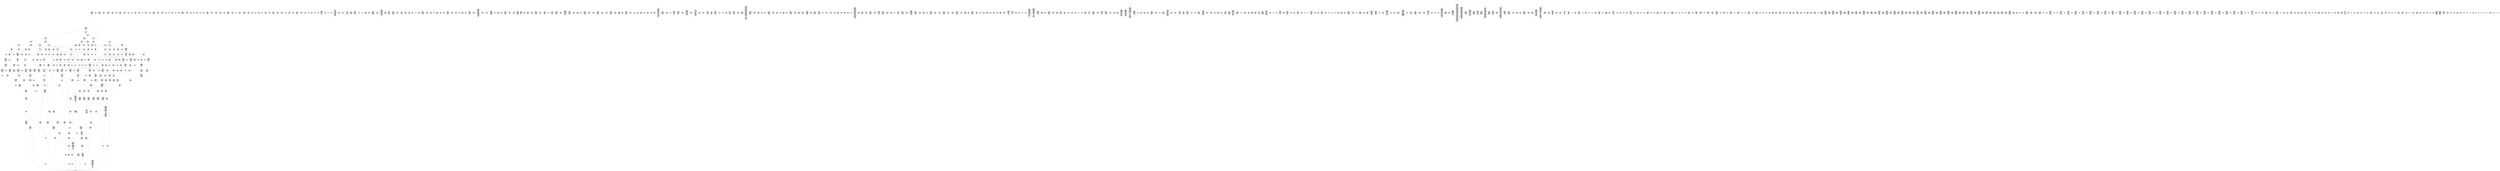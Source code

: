 /* Generated by GvGen v.1.0 (https://www.github.com/stricaud/gvgen) */

digraph G {
compound=true;
   node1 [label="[anywhere]"];
   node2 [label="# 0x0
PUSHX Data
PUSHX Data
MSTORE
PUSHX LogicData
CALLDATASIZE
LT
PUSHX Data
JUMPI
"];
   node3 [label="# 0xd
PUSHX Data
CALLDATALOAD
PUSHX BitData
SHR
PUSHX LogicData
GT
PUSHX Data
JUMPI
"];
   node4 [label="# 0x1e
PUSHX LogicData
GT
PUSHX Data
JUMPI
"];
   node5 [label="# 0x29
PUSHX LogicData
GT
PUSHX Data
JUMPI
"];
   node6 [label="# 0x34
PUSHX LogicData
EQ
PUSHX Data
JUMPI
"];
   node7 [label="# 0x3f
PUSHX LogicData
EQ
PUSHX Data
JUMPI
"];
   node8 [label="# 0x4a
PUSHX LogicData
EQ
PUSHX Data
JUMPI
"];
   node9 [label="# 0x55
PUSHX LogicData
EQ
PUSHX Data
JUMPI
"];
   node10 [label="# 0x60
PUSHX LogicData
EQ
PUSHX Data
JUMPI
"];
   node11 [label="# 0x6b
PUSHX Data
JUMP
"];
   node12 [label="# 0x6f
JUMPDEST
PUSHX LogicData
EQ
PUSHX Data
JUMPI
"];
   node13 [label="# 0x7b
PUSHX LogicData
EQ
PUSHX Data
JUMPI
"];
   node14 [label="# 0x86
PUSHX LogicData
EQ
PUSHX Data
JUMPI
"];
   node15 [label="# 0x91
PUSHX LogicData
EQ
PUSHX Data
JUMPI
"];
   node16 [label="# 0x9c
PUSHX Data
JUMP
"];
   node17 [label="# 0xa0
JUMPDEST
PUSHX LogicData
GT
PUSHX Data
JUMPI
"];
   node18 [label="# 0xac
PUSHX LogicData
EQ
PUSHX Data
JUMPI
"];
   node19 [label="# 0xb7
PUSHX LogicData
EQ
PUSHX Data
JUMPI
"];
   node20 [label="# 0xc2
PUSHX LogicData
EQ
PUSHX Data
JUMPI
"];
   node21 [label="# 0xcd
PUSHX LogicData
EQ
PUSHX Data
JUMPI
"];
   node22 [label="# 0xd8
PUSHX Data
JUMP
"];
   node23 [label="# 0xdc
JUMPDEST
PUSHX LogicData
EQ
PUSHX Data
JUMPI
"];
   node24 [label="# 0xe8
PUSHX LogicData
EQ
PUSHX Data
JUMPI
"];
   node25 [label="# 0xf3
PUSHX LogicData
EQ
PUSHX Data
JUMPI
"];
   node26 [label="# 0xfe
PUSHX LogicData
EQ
PUSHX Data
JUMPI
"];
   node27 [label="# 0x109
PUSHX Data
JUMP
"];
   node28 [label="# 0x10d
JUMPDEST
PUSHX LogicData
GT
PUSHX Data
JUMPI
"];
   node29 [label="# 0x119
PUSHX LogicData
GT
PUSHX Data
JUMPI
"];
   node30 [label="# 0x124
PUSHX LogicData
EQ
PUSHX Data
JUMPI
"];
   node31 [label="# 0x12f
PUSHX LogicData
EQ
PUSHX Data
JUMPI
"];
   node32 [label="# 0x13a
PUSHX LogicData
EQ
PUSHX Data
JUMPI
"];
   node33 [label="# 0x145
PUSHX LogicData
EQ
PUSHX Data
JUMPI
"];
   node34 [label="# 0x150
PUSHX Data
JUMP
"];
   node35 [label="# 0x154
JUMPDEST
PUSHX LogicData
EQ
PUSHX Data
JUMPI
"];
   node36 [label="# 0x160
PUSHX LogicData
EQ
PUSHX Data
JUMPI
"];
   node37 [label="# 0x16b
PUSHX LogicData
EQ
PUSHX Data
JUMPI
"];
   node38 [label="# 0x176
PUSHX LogicData
EQ
PUSHX Data
JUMPI
"];
   node39 [label="# 0x181
PUSHX Data
JUMP
"];
   node40 [label="# 0x185
JUMPDEST
PUSHX LogicData
GT
PUSHX Data
JUMPI
"];
   node41 [label="# 0x191
PUSHX LogicData
EQ
PUSHX Data
JUMPI
"];
   node42 [label="# 0x19c
PUSHX LogicData
EQ
PUSHX Data
JUMPI
"];
   node43 [label="# 0x1a7
PUSHX LogicData
EQ
PUSHX Data
JUMPI
"];
   node44 [label="# 0x1b2
PUSHX LogicData
EQ
PUSHX Data
JUMPI
"];
   node45 [label="# 0x1bd
PUSHX Data
JUMP
"];
   node46 [label="# 0x1c1
JUMPDEST
PUSHX LogicData
EQ
PUSHX Data
JUMPI
"];
   node47 [label="# 0x1cd
PUSHX LogicData
EQ
PUSHX Data
JUMPI
"];
   node48 [label="# 0x1d8
PUSHX LogicData
EQ
PUSHX Data
JUMPI
"];
   node49 [label="# 0x1e3
PUSHX LogicData
EQ
PUSHX Data
JUMPI
"];
   node50 [label="# 0x1ee
JUMPDEST
PUSHX Data
REVERT
"];
   node51 [label="# 0x1f3
JUMPDEST
CALLVALUE
ISZERO
PUSHX Data
JUMPI
"];
   node52 [label="# 0x1fb
PUSHX Data
REVERT
"];
   node53 [label="# 0x1ff
JUMPDEST
PUSHX Data
PUSHX ArithData
CALLDATASIZE
SUB
ADD
PUSHX Data
PUSHX Data
JUMP
"];
   node54 [label="# 0x215
JUMPDEST
PUSHX Data
JUMP
"];
   node55 [label="# 0x21a
JUMPDEST
PUSHX MemData
MLOAD
PUSHX Data
PUSHX Data
JUMP
"];
   node56 [label="# 0x227
JUMPDEST
PUSHX MemData
MLOAD
SUB
RETURN
"];
   node57 [label="# 0x230
JUMPDEST
CALLVALUE
ISZERO
PUSHX Data
JUMPI
"];
   node58 [label="# 0x238
PUSHX Data
REVERT
"];
   node59 [label="# 0x23c
JUMPDEST
PUSHX Data
PUSHX Data
JUMP
"];
   node60 [label="# 0x245
JUMPDEST
PUSHX MemData
MLOAD
PUSHX Data
PUSHX Data
JUMP
"];
   node61 [label="# 0x252
JUMPDEST
PUSHX MemData
MLOAD
SUB
RETURN
"];
   node62 [label="# 0x25b
JUMPDEST
CALLVALUE
ISZERO
PUSHX Data
JUMPI
"];
   node63 [label="# 0x263
PUSHX Data
REVERT
"];
   node64 [label="# 0x267
JUMPDEST
PUSHX Data
PUSHX ArithData
CALLDATASIZE
SUB
ADD
PUSHX Data
PUSHX Data
JUMP
"];
   node65 [label="# 0x27d
JUMPDEST
PUSHX Data
JUMP
"];
   node66 [label="# 0x282
JUMPDEST
PUSHX MemData
MLOAD
PUSHX Data
PUSHX Data
JUMP
"];
   node67 [label="# 0x28f
JUMPDEST
PUSHX MemData
MLOAD
SUB
RETURN
"];
   node68 [label="# 0x298
JUMPDEST
CALLVALUE
ISZERO
PUSHX Data
JUMPI
"];
   node69 [label="# 0x2a0
PUSHX Data
REVERT
"];
   node70 [label="# 0x2a4
JUMPDEST
PUSHX Data
PUSHX ArithData
CALLDATASIZE
SUB
ADD
PUSHX Data
PUSHX Data
JUMP
"];
   node71 [label="# 0x2ba
JUMPDEST
PUSHX Data
JUMP
"];
   node72 [label="# 0x2bf
JUMPDEST
STOP
"];
   node73 [label="# 0x2c1
JUMPDEST
CALLVALUE
ISZERO
PUSHX Data
JUMPI
"];
   node74 [label="# 0x2c9
PUSHX Data
REVERT
"];
   node75 [label="# 0x2cd
JUMPDEST
PUSHX Data
PUSHX Data
JUMP
"];
   node76 [label="# 0x2d6
JUMPDEST
PUSHX MemData
MLOAD
PUSHX Data
PUSHX Data
JUMP
"];
   node77 [label="# 0x2e3
JUMPDEST
PUSHX MemData
MLOAD
SUB
RETURN
"];
   node78 [label="# 0x2ec
JUMPDEST
CALLVALUE
ISZERO
PUSHX Data
JUMPI
"];
   node79 [label="# 0x2f4
PUSHX Data
REVERT
"];
   node80 [label="# 0x2f8
JUMPDEST
PUSHX Data
PUSHX ArithData
CALLDATASIZE
SUB
ADD
PUSHX Data
PUSHX Data
JUMP
"];
   node81 [label="# 0x30e
JUMPDEST
PUSHX Data
JUMP
"];
   node82 [label="# 0x313
JUMPDEST
STOP
"];
   node83 [label="# 0x315
JUMPDEST
CALLVALUE
ISZERO
PUSHX Data
JUMPI
"];
   node84 [label="# 0x31d
PUSHX Data
REVERT
"];
   node85 [label="# 0x321
JUMPDEST
PUSHX Data
PUSHX Data
JUMP
"];
   node86 [label="# 0x32a
JUMPDEST
PUSHX MemData
MLOAD
PUSHX Data
PUSHX Data
JUMP
"];
   node87 [label="# 0x337
JUMPDEST
PUSHX MemData
MLOAD
SUB
RETURN
"];
   node88 [label="# 0x340
JUMPDEST
CALLVALUE
ISZERO
PUSHX Data
JUMPI
"];
   node89 [label="# 0x348
PUSHX Data
REVERT
"];
   node90 [label="# 0x34c
JUMPDEST
PUSHX Data
PUSHX ArithData
CALLDATASIZE
SUB
ADD
PUSHX Data
PUSHX Data
JUMP
"];
   node91 [label="# 0x362
JUMPDEST
PUSHX Data
JUMP
"];
   node92 [label="# 0x367
JUMPDEST
PUSHX MemData
MLOAD
PUSHX Data
PUSHX Data
JUMP
"];
   node93 [label="# 0x374
JUMPDEST
PUSHX MemData
MLOAD
SUB
RETURN
"];
   node94 [label="# 0x37d
JUMPDEST
CALLVALUE
ISZERO
PUSHX Data
JUMPI
"];
   node95 [label="# 0x385
PUSHX Data
REVERT
"];
   node96 [label="# 0x389
JUMPDEST
PUSHX Data
PUSHX Data
JUMP
"];
   node97 [label="# 0x392
JUMPDEST
PUSHX MemData
MLOAD
PUSHX Data
PUSHX Data
JUMP
"];
   node98 [label="# 0x39f
JUMPDEST
PUSHX MemData
MLOAD
SUB
RETURN
"];
   node99 [label="# 0x3a8
JUMPDEST
CALLVALUE
ISZERO
PUSHX Data
JUMPI
"];
   node100 [label="# 0x3b0
PUSHX Data
REVERT
"];
   node101 [label="# 0x3b4
JUMPDEST
PUSHX Data
PUSHX Data
JUMP
"];
   node102 [label="# 0x3bd
JUMPDEST
STOP
"];
   node103 [label="# 0x3bf
JUMPDEST
CALLVALUE
ISZERO
PUSHX Data
JUMPI
"];
   node104 [label="# 0x3c7
PUSHX Data
REVERT
"];
   node105 [label="# 0x3cb
JUMPDEST
PUSHX Data
PUSHX Data
JUMP
"];
   node106 [label="# 0x3d4
JUMPDEST
STOP
"];
   node107 [label="# 0x3d6
JUMPDEST
CALLVALUE
ISZERO
PUSHX Data
JUMPI
"];
   node108 [label="# 0x3de
PUSHX Data
REVERT
"];
   node109 [label="# 0x3e2
JUMPDEST
PUSHX Data
PUSHX ArithData
CALLDATASIZE
SUB
ADD
PUSHX Data
PUSHX Data
JUMP
"];
   node110 [label="# 0x3f8
JUMPDEST
PUSHX Data
JUMP
"];
   node111 [label="# 0x3fd
JUMPDEST
STOP
"];
   node112 [label="# 0x3ff
JUMPDEST
CALLVALUE
ISZERO
PUSHX Data
JUMPI
"];
   node113 [label="# 0x407
PUSHX Data
REVERT
"];
   node114 [label="# 0x40b
JUMPDEST
PUSHX Data
PUSHX ArithData
CALLDATASIZE
SUB
ADD
PUSHX Data
PUSHX Data
JUMP
"];
   node115 [label="# 0x421
JUMPDEST
PUSHX Data
JUMP
"];
   node116 [label="# 0x426
JUMPDEST
PUSHX MemData
MLOAD
PUSHX Data
PUSHX Data
JUMP
"];
   node117 [label="# 0x433
JUMPDEST
PUSHX MemData
MLOAD
SUB
RETURN
"];
   node118 [label="# 0x43c
JUMPDEST
CALLVALUE
ISZERO
PUSHX Data
JUMPI
"];
   node119 [label="# 0x444
PUSHX Data
REVERT
"];
   node120 [label="# 0x448
JUMPDEST
PUSHX Data
PUSHX ArithData
CALLDATASIZE
SUB
ADD
PUSHX Data
PUSHX Data
JUMP
"];
   node121 [label="# 0x45e
JUMPDEST
PUSHX Data
JUMP
"];
   node122 [label="# 0x463
JUMPDEST
STOP
"];
   node123 [label="# 0x465
JUMPDEST
PUSHX Data
PUSHX ArithData
CALLDATASIZE
SUB
ADD
PUSHX Data
PUSHX Data
JUMP
"];
   node124 [label="# 0x47a
JUMPDEST
PUSHX Data
JUMP
"];
   node125 [label="# 0x47f
JUMPDEST
STOP
"];
   node126 [label="# 0x481
JUMPDEST
CALLVALUE
ISZERO
PUSHX Data
JUMPI
"];
   node127 [label="# 0x489
PUSHX Data
REVERT
"];
   node128 [label="# 0x48d
JUMPDEST
PUSHX Data
PUSHX ArithData
CALLDATASIZE
SUB
ADD
PUSHX Data
PUSHX Data
JUMP
"];
   node129 [label="# 0x4a3
JUMPDEST
PUSHX Data
JUMP
"];
   node130 [label="# 0x4a8
JUMPDEST
PUSHX MemData
MLOAD
PUSHX Data
PUSHX Data
JUMP
"];
   node131 [label="# 0x4b5
JUMPDEST
PUSHX MemData
MLOAD
SUB
RETURN
"];
   node132 [label="# 0x4be
JUMPDEST
CALLVALUE
ISZERO
PUSHX Data
JUMPI
"];
   node133 [label="# 0x4c6
PUSHX Data
REVERT
"];
   node134 [label="# 0x4ca
JUMPDEST
PUSHX Data
PUSHX Data
JUMP
"];
   node135 [label="# 0x4d3
JUMPDEST
PUSHX MemData
MLOAD
PUSHX Data
PUSHX Data
JUMP
"];
   node136 [label="# 0x4e0
JUMPDEST
PUSHX MemData
MLOAD
SUB
RETURN
"];
   node137 [label="# 0x4e9
JUMPDEST
CALLVALUE
ISZERO
PUSHX Data
JUMPI
"];
   node138 [label="# 0x4f1
PUSHX Data
REVERT
"];
   node139 [label="# 0x4f5
JUMPDEST
PUSHX Data
PUSHX Data
JUMP
"];
   node140 [label="# 0x4fe
JUMPDEST
PUSHX MemData
MLOAD
PUSHX Data
PUSHX Data
JUMP
"];
   node141 [label="# 0x50b
JUMPDEST
PUSHX MemData
MLOAD
SUB
RETURN
"];
   node142 [label="# 0x514
JUMPDEST
CALLVALUE
ISZERO
PUSHX Data
JUMPI
"];
   node143 [label="# 0x51c
PUSHX Data
REVERT
"];
   node144 [label="# 0x520
JUMPDEST
PUSHX Data
PUSHX ArithData
CALLDATASIZE
SUB
ADD
PUSHX Data
PUSHX Data
JUMP
"];
   node145 [label="# 0x536
JUMPDEST
PUSHX Data
JUMP
"];
   node146 [label="# 0x53b
JUMPDEST
PUSHX MemData
MLOAD
PUSHX Data
PUSHX Data
JUMP
"];
   node147 [label="# 0x548
JUMPDEST
PUSHX MemData
MLOAD
SUB
RETURN
"];
   node148 [label="# 0x551
JUMPDEST
CALLVALUE
ISZERO
PUSHX Data
JUMPI
"];
   node149 [label="# 0x559
PUSHX Data
REVERT
"];
   node150 [label="# 0x55d
JUMPDEST
PUSHX Data
PUSHX Data
JUMP
"];
   node151 [label="# 0x566
JUMPDEST
STOP
"];
   node152 [label="# 0x568
JUMPDEST
CALLVALUE
ISZERO
PUSHX Data
JUMPI
"];
   node153 [label="# 0x570
PUSHX Data
REVERT
"];
   node154 [label="# 0x574
JUMPDEST
PUSHX Data
PUSHX Data
JUMP
"];
   node155 [label="# 0x57d
JUMPDEST
PUSHX MemData
MLOAD
PUSHX Data
PUSHX Data
JUMP
"];
   node156 [label="# 0x58a
JUMPDEST
PUSHX MemData
MLOAD
SUB
RETURN
"];
   node157 [label="# 0x593
JUMPDEST
CALLVALUE
ISZERO
PUSHX Data
JUMPI
"];
   node158 [label="# 0x59b
PUSHX Data
REVERT
"];
   node159 [label="# 0x59f
JUMPDEST
PUSHX Data
PUSHX Data
JUMP
"];
   node160 [label="# 0x5a8
JUMPDEST
PUSHX MemData
MLOAD
PUSHX Data
PUSHX Data
JUMP
"];
   node161 [label="# 0x5b5
JUMPDEST
PUSHX MemData
MLOAD
SUB
RETURN
"];
   node162 [label="# 0x5be
JUMPDEST
CALLVALUE
ISZERO
PUSHX Data
JUMPI
"];
   node163 [label="# 0x5c6
PUSHX Data
REVERT
"];
   node164 [label="# 0x5ca
JUMPDEST
PUSHX Data
PUSHX ArithData
CALLDATASIZE
SUB
ADD
PUSHX Data
PUSHX Data
JUMP
"];
   node165 [label="# 0x5e0
JUMPDEST
PUSHX Data
JUMP
"];
   node166 [label="# 0x5e5
JUMPDEST
STOP
"];
   node167 [label="# 0x5e7
JUMPDEST
CALLVALUE
ISZERO
PUSHX Data
JUMPI
"];
   node168 [label="# 0x5ef
PUSHX Data
REVERT
"];
   node169 [label="# 0x5f3
JUMPDEST
PUSHX Data
PUSHX ArithData
CALLDATASIZE
SUB
ADD
PUSHX Data
PUSHX Data
JUMP
"];
   node170 [label="# 0x609
JUMPDEST
PUSHX Data
JUMP
"];
   node171 [label="# 0x60e
JUMPDEST
STOP
"];
   node172 [label="# 0x610
JUMPDEST
CALLVALUE
ISZERO
PUSHX Data
JUMPI
"];
   node173 [label="# 0x618
PUSHX Data
REVERT
"];
   node174 [label="# 0x61c
JUMPDEST
PUSHX Data
PUSHX Data
JUMP
"];
   node175 [label="# 0x625
JUMPDEST
PUSHX MemData
MLOAD
PUSHX Data
PUSHX Data
JUMP
"];
   node176 [label="# 0x632
JUMPDEST
PUSHX MemData
MLOAD
SUB
RETURN
"];
   node177 [label="# 0x63b
JUMPDEST
CALLVALUE
ISZERO
PUSHX Data
JUMPI
"];
   node178 [label="# 0x643
PUSHX Data
REVERT
"];
   node179 [label="# 0x647
JUMPDEST
PUSHX Data
PUSHX ArithData
CALLDATASIZE
SUB
ADD
PUSHX Data
PUSHX Data
JUMP
"];
   node180 [label="# 0x65d
JUMPDEST
PUSHX Data
JUMP
"];
   node181 [label="# 0x662
JUMPDEST
PUSHX MemData
MLOAD
PUSHX Data
PUSHX Data
JUMP
"];
   node182 [label="# 0x66f
JUMPDEST
PUSHX MemData
MLOAD
SUB
RETURN
"];
   node183 [label="# 0x678
JUMPDEST
CALLVALUE
ISZERO
PUSHX Data
JUMPI
"];
   node184 [label="# 0x680
PUSHX Data
REVERT
"];
   node185 [label="# 0x684
JUMPDEST
PUSHX Data
PUSHX Data
JUMP
"];
   node186 [label="# 0x68d
JUMPDEST
PUSHX MemData
MLOAD
PUSHX Data
PUSHX Data
JUMP
"];
   node187 [label="# 0x69a
JUMPDEST
PUSHX MemData
MLOAD
SUB
RETURN
"];
   node188 [label="# 0x6a3
JUMPDEST
CALLVALUE
ISZERO
PUSHX Data
JUMPI
"];
   node189 [label="# 0x6ab
PUSHX Data
REVERT
"];
   node190 [label="# 0x6af
JUMPDEST
PUSHX Data
PUSHX Data
JUMP
"];
   node191 [label="# 0x6b8
JUMPDEST
STOP
"];
   node192 [label="# 0x6ba
JUMPDEST
CALLVALUE
ISZERO
PUSHX Data
JUMPI
"];
   node193 [label="# 0x6c2
PUSHX Data
REVERT
"];
   node194 [label="# 0x6c6
JUMPDEST
PUSHX Data
PUSHX Data
JUMP
"];
   node195 [label="# 0x6cf
JUMPDEST
PUSHX MemData
MLOAD
PUSHX Data
PUSHX Data
JUMP
"];
   node196 [label="# 0x6dc
JUMPDEST
PUSHX MemData
MLOAD
SUB
RETURN
"];
   node197 [label="# 0x6e5
JUMPDEST
CALLVALUE
ISZERO
PUSHX Data
JUMPI
"];
   node198 [label="# 0x6ed
PUSHX Data
REVERT
"];
   node199 [label="# 0x6f1
JUMPDEST
PUSHX Data
PUSHX ArithData
CALLDATASIZE
SUB
ADD
PUSHX Data
PUSHX Data
JUMP
"];
   node200 [label="# 0x707
JUMPDEST
PUSHX Data
JUMP
"];
   node201 [label="# 0x70c
JUMPDEST
PUSHX MemData
MLOAD
PUSHX Data
PUSHX Data
JUMP
"];
   node202 [label="# 0x719
JUMPDEST
PUSHX MemData
MLOAD
SUB
RETURN
"];
   node203 [label="# 0x722
JUMPDEST
CALLVALUE
ISZERO
PUSHX Data
JUMPI
"];
   node204 [label="# 0x72a
PUSHX Data
REVERT
"];
   node205 [label="# 0x72e
JUMPDEST
PUSHX Data
PUSHX ArithData
CALLDATASIZE
SUB
ADD
PUSHX Data
PUSHX Data
JUMP
"];
   node206 [label="# 0x744
JUMPDEST
PUSHX Data
JUMP
"];
   node207 [label="# 0x749
JUMPDEST
STOP
"];
   node208 [label="# 0x74b
JUMPDEST
PUSHX Data
PUSHX ArithData
CALLDATASIZE
SUB
ADD
PUSHX Data
PUSHX Data
JUMP
"];
   node209 [label="# 0x760
JUMPDEST
PUSHX Data
JUMP
"];
   node210 [label="# 0x765
JUMPDEST
STOP
"];
   node211 [label="# 0x767
JUMPDEST
CALLVALUE
ISZERO
PUSHX Data
JUMPI
"];
   node212 [label="# 0x76f
PUSHX Data
REVERT
"];
   node213 [label="# 0x773
JUMPDEST
PUSHX Data
PUSHX Data
JUMP
"];
   node214 [label="# 0x77c
JUMPDEST
STOP
"];
   node215 [label="# 0x77e
JUMPDEST
PUSHX Data
PUSHX BitData
PUSHX BitData
NOT
AND
PUSHX BitData
NOT
AND
EQ
PUSHX Data
JUMPI
"];
   node216 [label="# 0x7e7
PUSHX Data
PUSHX Data
JUMP
"];
   node217 [label="# 0x7f0
JUMPDEST
"];
   node218 [label="# 0x7f1
JUMPDEST
JUMP
"];
   node219 [label="# 0x7f8
JUMPDEST
PUSHX Data
PUSHX StorData
SLOAD
PUSHX Data
PUSHX Data
JUMP
"];
   node220 [label="# 0x807
JUMPDEST
PUSHX ArithData
ADD
PUSHX ArithData
DIV
MUL
PUSHX ArithData
ADD
PUSHX MemData
MLOAD
ADD
PUSHX Data
MSTORE
MSTORE
PUSHX ArithData
ADD
SLOAD
PUSHX Data
PUSHX Data
JUMP
"];
   node221 [label="# 0x833
JUMPDEST
ISZERO
PUSHX Data
JUMPI
"];
   node222 [label="# 0x83a
PUSHX LogicData
LT
PUSHX Data
JUMPI
"];
   node223 [label="# 0x842
PUSHX ArithData
SLOAD
DIV
MUL
MSTORE
PUSHX ArithData
ADD
PUSHX Data
JUMP
"];
   node224 [label="# 0x855
JUMPDEST
ADD
PUSHX Data
MSTORE
PUSHX Data
PUSHX Data
SHA3
"];
   node225 [label="# 0x863
JUMPDEST
SLOAD
MSTORE
PUSHX ArithData
ADD
PUSHX ArithData
ADD
GT
PUSHX Data
JUMPI
"];
   node226 [label="# 0x877
SUB
PUSHX BitData
AND
ADD
"];
   node227 [label="# 0x880
JUMPDEST
JUMP
"];
   node228 [label="# 0x88a
JUMPDEST
PUSHX Data
PUSHX Data
PUSHX Data
JUMP
"];
   node229 [label="# 0x895
JUMPDEST
PUSHX Data
JUMPI
"];
   node230 [label="# 0x89a
PUSHX MemData
MLOAD
PUSHX Data
MSTORE
PUSHX ArithData
ADD
PUSHX Data
PUSHX Data
JUMP
"];
   node231 [label="# 0x8cb
JUMPDEST
PUSHX MemData
MLOAD
SUB
REVERT
"];
   node232 [label="# 0x8d4
JUMPDEST
PUSHX Data
PUSHX ArithData
MSTORE
PUSHX ArithData
ADD
MSTORE
PUSHX ArithData
ADD
PUSHX Data
SHA3
PUSHX ArithData
SLOAD
PUSHX ArithData
EXP
DIV
PUSHX BitData
AND
JUMP
"];
   node233 [label="# 0x90f
JUMPDEST
PUSHX Data
PUSHX Data
PUSHX Data
JUMP
"];
   node234 [label="# 0x91a
JUMPDEST
PUSHX BitData
AND
PUSHX BitData
AND
EQ
ISZERO
PUSHX Data
JUMPI
"];
   node235 [label="# 0x951
PUSHX MemData
MLOAD
PUSHX Data
MSTORE
PUSHX ArithData
ADD
PUSHX Data
PUSHX Data
JUMP
"];
   node236 [label="# 0x982
JUMPDEST
PUSHX MemData
MLOAD
SUB
REVERT
"];
   node237 [label="# 0x98b
JUMPDEST
PUSHX BitData
AND
PUSHX Data
PUSHX Data
JUMP
"];
   node238 [label="# 0x9aa
JUMPDEST
PUSHX BitData
AND
EQ
PUSHX Data
JUMPI
"];
   node239 [label="# 0x9c7
PUSHX Data
PUSHX Data
PUSHX Data
JUMP
"];
   node240 [label="# 0x9d3
JUMPDEST
PUSHX Data
JUMP
"];
   node241 [label="# 0x9d8
JUMPDEST
"];
   node242 [label="# 0x9d9
JUMPDEST
PUSHX Data
JUMPI
"];
   node243 [label="# 0x9de
PUSHX MemData
MLOAD
PUSHX Data
MSTORE
PUSHX ArithData
ADD
PUSHX Data
PUSHX Data
JUMP
"];
   node244 [label="# 0xa0f
JUMPDEST
PUSHX MemData
MLOAD
SUB
REVERT
"];
   node245 [label="# 0xa18
JUMPDEST
PUSHX Data
PUSHX Data
JUMP
"];
   node246 [label="# 0xa22
JUMPDEST
JUMP
"];
   node247 [label="# 0xa27
JUMPDEST
PUSHX Data
PUSHX StorData
SLOAD
JUMP
"];
   node248 [label="# 0xa34
JUMPDEST
PUSHX Data
PUSHX Data
PUSHX Data
JUMP
"];
   node249 [label="# 0xa3f
JUMPDEST
PUSHX Data
JUMP
"];
   node250 [label="# 0xa45
JUMPDEST
PUSHX Data
JUMPI
"];
   node251 [label="# 0xa4a
PUSHX MemData
MLOAD
PUSHX Data
MSTORE
PUSHX ArithData
ADD
PUSHX Data
PUSHX Data
JUMP
"];
   node252 [label="# 0xa7b
JUMPDEST
PUSHX MemData
MLOAD
SUB
REVERT
"];
   node253 [label="# 0xa84
JUMPDEST
PUSHX Data
PUSHX Data
JUMP
"];
   node254 [label="# 0xa8f
JUMPDEST
JUMP
"];
   node255 [label="# 0xa94
JUMPDEST
PUSHX Data
JUMP
"];
   node256 [label="# 0xa99
JUMPDEST
PUSHX Data
PUSHX Data
PUSHX Data
JUMP
"];
   node257 [label="# 0xaa4
JUMPDEST
LT
PUSHX Data
JUMPI
"];
   node258 [label="# 0xaab
PUSHX MemData
MLOAD
PUSHX Data
MSTORE
PUSHX ArithData
ADD
PUSHX Data
PUSHX Data
JUMP
"];
   node259 [label="# 0xadc
JUMPDEST
PUSHX MemData
MLOAD
SUB
REVERT
"];
   node260 [label="# 0xae5
JUMPDEST
PUSHX Data
PUSHX ArithData
PUSHX BitData
AND
PUSHX BitData
AND
MSTORE
PUSHX ArithData
ADD
MSTORE
PUSHX ArithData
ADD
PUSHX Data
SHA3
PUSHX ArithData
MSTORE
PUSHX ArithData
ADD
MSTORE
PUSHX ArithData
ADD
PUSHX Data
SHA3
SLOAD
JUMP
"];
   node261 [label="# 0xb3e
JUMPDEST
PUSHX Data
JUMP
"];
   node262 [label="# 0xb44
JUMPDEST
PUSHX Data
PUSHX Data
JUMP
"];
   node263 [label="# 0xb4c
JUMPDEST
PUSHX BitData
AND
PUSHX Data
PUSHX Data
JUMP
"];
   node264 [label="# 0xb6a
JUMPDEST
PUSHX BitData
AND
EQ
PUSHX Data
JUMPI
"];
   node265 [label="# 0xb86
PUSHX MemData
MLOAD
PUSHX Data
MSTORE
PUSHX ArithData
ADD
PUSHX Data
PUSHX Data
JUMP
"];
   node266 [label="# 0xbb7
JUMPDEST
PUSHX MemData
MLOAD
SUB
REVERT
"];
   node267 [label="# 0xbc0
JUMPDEST
PUSHX StorData
PUSHX ArithData
SLOAD
PUSHX ArithData
EXP
DIV
PUSHX BitData
AND
ISZERO
PUSHX StorData
PUSHX ArithData
PUSHX ArithData
EXP
SLOAD
PUSHX ArithData
MUL
NOT
AND
ISZERO
ISZERO
MUL
OR
SSTORE
JUMP
"];
   node268 [label="# 0xbec
JUMPDEST
PUSHX Data
PUSHX Data
JUMP
"];
   node269 [label="# 0xbf4
JUMPDEST
PUSHX BitData
AND
PUSHX Data
PUSHX Data
JUMP
"];
   node270 [label="# 0xc12
JUMPDEST
PUSHX BitData
AND
EQ
PUSHX Data
JUMPI
"];
   node271 [label="# 0xc2e
PUSHX MemData
MLOAD
PUSHX Data
MSTORE
PUSHX ArithData
ADD
PUSHX Data
PUSHX Data
JUMP
"];
   node272 [label="# 0xc5f
JUMPDEST
PUSHX MemData
MLOAD
SUB
REVERT
"];
   node273 [label="# 0xc68
JUMPDEST
PUSHX Data
SELFBALANCE
CALLER
PUSHX BitData
AND
PUSHX ArithData
ISZERO
MUL
PUSHX MemData
MLOAD
PUSHX Data
PUSHX MemData
MLOAD
SUB
CALL
ISZERO
ISZERO
PUSHX Data
JUMPI
"];
   node274 [label="# 0xcaa
RETURNDATASIZE
PUSHX Data
RETURNDATACOPY
RETURNDATASIZE
PUSHX Data
REVERT
"];
   node275 [label="# 0xcb3
JUMPDEST
JUMP
"];
   node276 [label="# 0xcb7
JUMPDEST
PUSHX Data
PUSHX MemData
MLOAD
PUSHX ArithData
ADD
PUSHX Data
MSTORE
PUSHX Data
MSTORE
PUSHX Data
JUMP
"];
   node277 [label="# 0xcd2
JUMPDEST
JUMP
"];
   node278 [label="# 0xcd7
JUMPDEST
PUSHX Data
PUSHX Data
PUSHX Data
JUMP
"];
   node279 [label="# 0xce1
JUMPDEST
LT
PUSHX Data
JUMPI
"];
   node280 [label="# 0xce8
PUSHX MemData
MLOAD
PUSHX Data
MSTORE
PUSHX ArithData
ADD
PUSHX Data
PUSHX Data
JUMP
"];
   node281 [label="# 0xd19
JUMPDEST
PUSHX MemData
MLOAD
SUB
REVERT
"];
   node282 [label="# 0xd22
JUMPDEST
PUSHX StorData
SLOAD
LT
PUSHX Data
JUMPI
"];
   node283 [label="# 0xd2e
PUSHX Data
PUSHX Data
MSTORE
PUSHX Data
PUSHX Data
MSTORE
PUSHX Data
PUSHX Data
REVERT
"];
   node284 [label="# 0xd5c
JUMPDEST
PUSHX Data
MSTORE
PUSHX Data
PUSHX Data
SHA3
ADD
SLOAD
JUMP
"];
   node285 [label="# 0xd6e
JUMPDEST
PUSHX Data
PUSHX Data
JUMP
"];
   node286 [label="# 0xd76
JUMPDEST
PUSHX BitData
AND
PUSHX Data
PUSHX Data
JUMP
"];
   node287 [label="# 0xd94
JUMPDEST
PUSHX BitData
AND
EQ
PUSHX Data
JUMPI
"];
   node288 [label="# 0xdb0
PUSHX MemData
MLOAD
PUSHX Data
MSTORE
PUSHX ArithData
ADD
PUSHX Data
PUSHX Data
JUMP
"];
   node289 [label="# 0xde1
JUMPDEST
PUSHX MemData
MLOAD
SUB
REVERT
"];
   node290 [label="# 0xdea
JUMPDEST
PUSHX Data
MLOAD
PUSHX ArithData
ADD
PUSHX Data
PUSHX Data
JUMP
"];
   node291 [label="# 0xe00
JUMPDEST
JUMP
"];
   node292 [label="# 0xe04
JUMPDEST
PUSHX LogicData
PUSHX StorData
SLOAD
EQ
ISZERO
PUSHX Data
JUMPI
"];
   node293 [label="# 0xe10
PUSHX MemData
MLOAD
PUSHX Data
MSTORE
PUSHX ArithData
ADD
PUSHX Data
PUSHX Data
JUMP
"];
   node294 [label="# 0xe41
JUMPDEST
PUSHX MemData
MLOAD
SUB
REVERT
"];
   node295 [label="# 0xe4a
JUMPDEST
PUSHX Data
PUSHX Data
SSTORE
PUSHX StorData
PUSHX ArithData
SLOAD
PUSHX ArithData
EXP
DIV
PUSHX BitData
AND
PUSHX Data
JUMPI
"];
   node296 [label="# 0xe67
PUSHX MemData
MLOAD
PUSHX Data
MSTORE
PUSHX ArithData
ADD
PUSHX Data
PUSHX Data
JUMP
"];
   node297 [label="# 0xe98
JUMPDEST
PUSHX MemData
MLOAD
SUB
REVERT
"];
   node298 [label="# 0xea1
JUMPDEST
PUSHX Data
PUSHX Data
PUSHX Data
JUMP
"];
   node299 [label="# 0xeac
JUMPDEST
LT
PUSHX Data
JUMPI
"];
   node300 [label="# 0xeb2
PUSHX MemData
MLOAD
PUSHX Data
MSTORE
PUSHX ArithData
ADD
PUSHX Data
PUSHX Data
JUMP
"];
   node301 [label="# 0xee3
JUMPDEST
PUSHX MemData
MLOAD
SUB
REVERT
"];
   node302 [label="# 0xeec
JUMPDEST
PUSHX LogicData
GT
PUSHX Data
JUMPI
"];
   node303 [label="# 0xef5
PUSHX MemData
MLOAD
PUSHX Data
MSTORE
PUSHX ArithData
ADD
PUSHX Data
PUSHX Data
JUMP
"];
   node304 [label="# 0xf26
JUMPDEST
PUSHX MemData
MLOAD
SUB
REVERT
"];
   node305 [label="# 0xf2f
JUMPDEST
PUSHX LogicData
LT
PUSHX Data
JUMPI
"];
   node306 [label="# 0xf38
PUSHX MemData
MLOAD
PUSHX Data
MSTORE
PUSHX ArithData
ADD
PUSHX Data
PUSHX Data
JUMP
"];
   node307 [label="# 0xf69
JUMPDEST
PUSHX MemData
MLOAD
SUB
REVERT
"];
   node308 [label="# 0xf72
JUMPDEST
CALLVALUE
PUSHX Data
PUSHX Data
PUSHX Data
JUMP
"];
   node309 [label="# 0xf87
JUMPDEST
GT
ISZERO
PUSHX Data
JUMPI
"];
   node310 [label="# 0xf8e
PUSHX MemData
MLOAD
PUSHX Data
MSTORE
PUSHX ArithData
ADD
PUSHX Data
PUSHX Data
JUMP
"];
   node311 [label="# 0xfbf
JUMPDEST
PUSHX MemData
MLOAD
SUB
REVERT
"];
   node312 [label="# 0xfc8
JUMPDEST
PUSHX Data
"];
   node313 [label="# 0xfcb
JUMPDEST
LT
ISZERO
PUSHX Data
JUMPI
"];
   node314 [label="# 0xfd4
PUSHX Data
CALLER
PUSHX Data
PUSHX Data
JUMP
"];
   node315 [label="# 0xfdf
JUMPDEST
PUSHX Data
JUMP
"];
   node316 [label="# 0xfe4
JUMPDEST
PUSHX Data
PUSHX Data
JUMP
"];
   node317 [label="# 0xfef
JUMPDEST
PUSHX Data
JUMP
"];
   node318 [label="# 0xff7
JUMPDEST
PUSHX Data
PUSHX Data
SSTORE
JUMP
"];
   node319 [label="# 0x1003
JUMPDEST
PUSHX Data
PUSHX Data
PUSHX ArithData
MSTORE
PUSHX ArithData
ADD
MSTORE
PUSHX ArithData
ADD
PUSHX Data
SHA3
PUSHX ArithData
SLOAD
PUSHX ArithData
EXP
DIV
PUSHX BitData
AND
PUSHX BitData
PUSHX BitData
AND
PUSHX BitData
AND
EQ
ISZERO
PUSHX Data
JUMPI
"];
   node320 [label="# 0x1072
PUSHX MemData
MLOAD
PUSHX Data
MSTORE
PUSHX ArithData
ADD
PUSHX Data
PUSHX Data
JUMP
"];
   node321 [label="# 0x10a3
JUMPDEST
PUSHX MemData
MLOAD
SUB
REVERT
"];
   node322 [label="# 0x10ac
JUMPDEST
JUMP
"];
   node323 [label="# 0x10b5
JUMPDEST
PUSHX Data
JUMP
"];
   node324 [label="# 0x10bb
JUMPDEST
PUSHX StorData
PUSHX ArithData
SLOAD
PUSHX ArithData
EXP
DIV
PUSHX BitData
AND
JUMP
"];
   node325 [label="# 0x10ce
JUMPDEST
PUSHX BitData
PUSHX BitData
AND
PUSHX BitData
AND
EQ
ISZERO
PUSHX Data
JUMPI
"];
   node326 [label="# 0x1105
PUSHX MemData
MLOAD
PUSHX Data
MSTORE
PUSHX ArithData
ADD
PUSHX Data
PUSHX Data
JUMP
"];
   node327 [label="# 0x1136
JUMPDEST
PUSHX MemData
MLOAD
SUB
REVERT
"];
   node328 [label="# 0x113f
JUMPDEST
PUSHX Data
PUSHX ArithData
PUSHX BitData
AND
PUSHX BitData
AND
MSTORE
PUSHX ArithData
ADD
MSTORE
PUSHX ArithData
ADD
PUSHX Data
SHA3
SLOAD
JUMP
"];
   node329 [label="# 0x1186
JUMPDEST
PUSHX Data
PUSHX Data
JUMP
"];
   node330 [label="# 0x118e
JUMPDEST
PUSHX BitData
AND
PUSHX Data
PUSHX Data
JUMP
"];
   node331 [label="# 0x11ac
JUMPDEST
PUSHX BitData
AND
EQ
PUSHX Data
JUMPI
"];
   node332 [label="# 0x11c8
PUSHX MemData
MLOAD
PUSHX Data
MSTORE
PUSHX ArithData
ADD
PUSHX Data
PUSHX Data
JUMP
"];
   node333 [label="# 0x11f9
JUMPDEST
PUSHX MemData
MLOAD
SUB
REVERT
"];
   node334 [label="# 0x1202
JUMPDEST
PUSHX Data
PUSHX Data
PUSHX Data
JUMP
"];
   node335 [label="# 0x120c
JUMPDEST
JUMP
"];
   node336 [label="# 0x120e
JUMPDEST
PUSHX Data
PUSHX StorData
PUSHX ArithData
SLOAD
PUSHX ArithData
EXP
DIV
PUSHX BitData
AND
JUMP
"];
   node337 [label="# 0x1238
JUMPDEST
PUSHX Data
PUSHX StorData
SLOAD
PUSHX Data
PUSHX Data
JUMP
"];
   node338 [label="# 0x1247
JUMPDEST
PUSHX ArithData
ADD
PUSHX ArithData
DIV
MUL
PUSHX ArithData
ADD
PUSHX MemData
MLOAD
ADD
PUSHX Data
MSTORE
MSTORE
PUSHX ArithData
ADD
SLOAD
PUSHX Data
PUSHX Data
JUMP
"];
   node339 [label="# 0x1273
JUMPDEST
ISZERO
PUSHX Data
JUMPI
"];
   node340 [label="# 0x127a
PUSHX LogicData
LT
PUSHX Data
JUMPI
"];
   node341 [label="# 0x1282
PUSHX ArithData
SLOAD
DIV
MUL
MSTORE
PUSHX ArithData
ADD
PUSHX Data
JUMP
"];
   node342 [label="# 0x1295
JUMPDEST
ADD
PUSHX Data
MSTORE
PUSHX Data
PUSHX Data
SHA3
"];
   node343 [label="# 0x12a3
JUMPDEST
SLOAD
MSTORE
PUSHX ArithData
ADD
PUSHX ArithData
ADD
GT
PUSHX Data
JUMPI
"];
   node344 [label="# 0x12b7
SUB
PUSHX BitData
AND
ADD
"];
   node345 [label="# 0x12c0
JUMPDEST
JUMP
"];
   node346 [label="# 0x12ca
JUMPDEST
PUSHX Data
PUSHX Data
JUMP
"];
   node347 [label="# 0x12d2
JUMPDEST
PUSHX BitData
AND
PUSHX BitData
AND
EQ
ISZERO
PUSHX Data
JUMPI
"];
   node348 [label="# 0x1306
PUSHX MemData
MLOAD
PUSHX Data
MSTORE
PUSHX ArithData
ADD
PUSHX Data
PUSHX Data
JUMP
"];
   node349 [label="# 0x1337
JUMPDEST
PUSHX MemData
MLOAD
SUB
REVERT
"];
   node350 [label="# 0x1340
JUMPDEST
PUSHX Data
PUSHX Data
PUSHX Data
PUSHX Data
JUMP
"];
   node351 [label="# 0x134d
JUMPDEST
PUSHX BitData
AND
PUSHX BitData
AND
MSTORE
PUSHX ArithData
ADD
MSTORE
PUSHX ArithData
ADD
PUSHX Data
SHA3
PUSHX ArithData
PUSHX BitData
AND
PUSHX BitData
AND
MSTORE
PUSHX ArithData
ADD
MSTORE
PUSHX ArithData
ADD
PUSHX Data
SHA3
PUSHX ArithData
PUSHX ArithData
EXP
SLOAD
PUSHX ArithData
MUL
NOT
AND
ISZERO
ISZERO
MUL
OR
SSTORE
PUSHX BitData
AND
PUSHX Data
PUSHX Data
JUMP
"];
   node352 [label="# 0x13fa
JUMPDEST
PUSHX BitData
AND
PUSHX Data
PUSHX MemData
MLOAD
PUSHX Data
PUSHX Data
JUMP
"];
   node353 [label="# 0x143f
JUMPDEST
PUSHX MemData
MLOAD
SUB
LOGX
JUMP
"];
   node354 [label="# 0x144b
JUMPDEST
PUSHX Data
PUSHX Data
PUSHX Data
JUMP
"];
   node355 [label="# 0x1456
JUMPDEST
PUSHX Data
JUMP
"];
   node356 [label="# 0x145c
JUMPDEST
PUSHX Data
JUMPI
"];
   node357 [label="# 0x1461
PUSHX MemData
MLOAD
PUSHX Data
MSTORE
PUSHX ArithData
ADD
PUSHX Data
PUSHX Data
JUMP
"];
   node358 [label="# 0x1492
JUMPDEST
PUSHX MemData
MLOAD
SUB
REVERT
"];
   node359 [label="# 0x149b
JUMPDEST
PUSHX Data
PUSHX Data
JUMP
"];
   node360 [label="# 0x14a7
JUMPDEST
JUMP
"];
   node361 [label="# 0x14ad
JUMPDEST
PUSHX Data
JUMP
"];
   node362 [label="# 0x14b9
JUMPDEST
PUSHX Data
PUSHX Data
PUSHX Data
JUMP
"];
   node363 [label="# 0x14c4
JUMPDEST
PUSHX Data
JUMPI
"];
   node364 [label="# 0x14c9
PUSHX MemData
MLOAD
PUSHX Data
MSTORE
PUSHX ArithData
ADD
PUSHX Data
PUSHX Data
JUMP
"];
   node365 [label="# 0x14fa
JUMPDEST
PUSHX MemData
MLOAD
SUB
REVERT
"];
   node366 [label="# 0x1503
JUMPDEST
PUSHX Data
PUSHX Data
PUSHX Data
JUMP
"];
   node367 [label="# 0x150d
JUMPDEST
PUSHX LogicData
MLOAD
GT
PUSHX Data
JUMPI
"];
   node368 [label="# 0x1519
PUSHX MemData
MLOAD
PUSHX ArithData
ADD
PUSHX Data
MSTORE
PUSHX Data
MSTORE
PUSHX Data
JUMP
"];
   node369 [label="# 0x152d
JUMPDEST
PUSHX Data
PUSHX Data
JUMP
"];
   node370 [label="# 0x1537
JUMPDEST
PUSHX MemData
MLOAD
PUSHX ArithData
ADD
PUSHX Data
PUSHX Data
JUMP
"];
   node371 [label="# 0x1548
JUMPDEST
PUSHX MemData
MLOAD
PUSHX ArithData
SUB
SUB
MSTORE
PUSHX Data
MSTORE
"];
   node372 [label="# 0x1558
JUMPDEST
JUMP
"];
   node373 [label="# 0x1560
JUMPDEST
PUSHX StorData
PUSHX ArithData
SLOAD
PUSHX ArithData
EXP
DIV
PUSHX BitData
AND
JUMP
"];
   node374 [label="# 0x1573
JUMPDEST
PUSHX Data
PUSHX Data
JUMP
"];
   node375 [label="# 0x157b
JUMPDEST
PUSHX BitData
AND
PUSHX Data
PUSHX Data
JUMP
"];
   node376 [label="# 0x1599
JUMPDEST
PUSHX BitData
AND
EQ
PUSHX Data
JUMPI
"];
   node377 [label="# 0x15b5
PUSHX MemData
MLOAD
PUSHX Data
MSTORE
PUSHX ArithData
ADD
PUSHX Data
PUSHX Data
JUMP
"];
   node378 [label="# 0x15e6
JUMPDEST
PUSHX MemData
MLOAD
SUB
REVERT
"];
   node379 [label="# 0x15ef
JUMPDEST
PUSHX Data
PUSHX Data
PUSHX Data
JUMP
"];
   node380 [label="# 0x15f9
JUMPDEST
PUSHX LogicData
LT
PUSHX Data
JUMPI
"];
   node381 [label="# 0x1604
PUSHX MemData
MLOAD
PUSHX Data
MSTORE
PUSHX ArithData
ADD
PUSHX Data
PUSHX Data
JUMP
"];
   node382 [label="# 0x1635
JUMPDEST
PUSHX MemData
MLOAD
SUB
REVERT
"];
   node383 [label="# 0x163e
JUMPDEST
PUSHX Data
"];
   node384 [label="# 0x1641
JUMPDEST
PUSHX Data
PUSHX Data
PUSHX Data
JUMP
"];
   node385 [label="# 0x164e
JUMPDEST
LT
ISZERO
PUSHX Data
JUMPI
"];
   node386 [label="# 0x1656
PUSHX Data
CALLER
PUSHX Data
PUSHX Data
JUMP
"];
   node387 [label="# 0x1665
JUMPDEST
PUSHX Data
JUMP
"];
   node388 [label="# 0x166a
JUMPDEST
PUSHX Data
PUSHX Data
JUMP
"];
   node389 [label="# 0x1675
JUMPDEST
PUSHX Data
JUMP
"];
   node390 [label="# 0x167d
JUMPDEST
JUMP
"];
   node391 [label="# 0x1681
JUMPDEST
PUSHX Data
JUMP
"];
   node392 [label="# 0x1686
JUMPDEST
PUSHX Data
PUSHX Data
PUSHX ArithData
PUSHX BitData
AND
PUSHX BitData
AND
MSTORE
PUSHX ArithData
ADD
MSTORE
PUSHX ArithData
ADD
PUSHX Data
SHA3
PUSHX ArithData
PUSHX BitData
AND
PUSHX BitData
AND
MSTORE
PUSHX ArithData
ADD
MSTORE
PUSHX ArithData
ADD
PUSHX Data
SHA3
PUSHX ArithData
SLOAD
PUSHX ArithData
EXP
DIV
PUSHX BitData
AND
JUMP
"];
   node393 [label="# 0x171a
JUMPDEST
PUSHX Data
PUSHX Data
JUMP
"];
   node394 [label="# 0x1722
JUMPDEST
PUSHX BitData
AND
PUSHX Data
PUSHX Data
JUMP
"];
   node395 [label="# 0x1740
JUMPDEST
PUSHX BitData
AND
EQ
PUSHX Data
JUMPI
"];
   node396 [label="# 0x175c
PUSHX MemData
MLOAD
PUSHX Data
MSTORE
PUSHX ArithData
ADD
PUSHX Data
PUSHX Data
JUMP
"];
   node397 [label="# 0x178d
JUMPDEST
PUSHX MemData
MLOAD
SUB
REVERT
"];
   node398 [label="# 0x1796
JUMPDEST
PUSHX BitData
PUSHX BitData
AND
PUSHX BitData
AND
EQ
ISZERO
PUSHX Data
JUMPI
"];
   node399 [label="# 0x17cc
PUSHX MemData
MLOAD
PUSHX Data
MSTORE
PUSHX ArithData
ADD
PUSHX Data
PUSHX Data
JUMP
"];
   node400 [label="# 0x17fd
JUMPDEST
PUSHX MemData
MLOAD
SUB
REVERT
"];
   node401 [label="# 0x1806
JUMPDEST
PUSHX Data
PUSHX Data
JUMP
"];
   node402 [label="# 0x180f
JUMPDEST
JUMP
"];
   node403 [label="# 0x1812
JUMPDEST
PUSHX LogicData
PUSHX StorData
SLOAD
EQ
ISZERO
PUSHX Data
JUMPI
"];
   node404 [label="# 0x181e
PUSHX MemData
MLOAD
PUSHX Data
MSTORE
PUSHX ArithData
ADD
PUSHX Data
PUSHX Data
JUMP
"];
   node405 [label="# 0x184f
JUMPDEST
PUSHX MemData
MLOAD
SUB
REVERT
"];
   node406 [label="# 0x1858
JUMPDEST
PUSHX Data
PUSHX Data
SSTORE
PUSHX StorData
PUSHX ArithData
SLOAD
PUSHX ArithData
EXP
DIV
PUSHX BitData
AND
PUSHX Data
JUMPI
"];
   node407 [label="# 0x1875
PUSHX MemData
MLOAD
PUSHX Data
MSTORE
PUSHX ArithData
ADD
PUSHX Data
PUSHX Data
JUMP
"];
   node408 [label="# 0x18a6
JUMPDEST
PUSHX MemData
MLOAD
SUB
REVERT
"];
   node409 [label="# 0x18af
JUMPDEST
PUSHX Data
PUSHX Data
PUSHX Data
JUMP
"];
   node410 [label="# 0x18ba
JUMPDEST
LT
PUSHX Data
JUMPI
"];
   node411 [label="# 0x18c0
PUSHX MemData
MLOAD
PUSHX Data
MSTORE
PUSHX ArithData
ADD
PUSHX Data
PUSHX Data
JUMP
"];
   node412 [label="# 0x18f1
JUMPDEST
PUSHX MemData
MLOAD
SUB
REVERT
"];
   node413 [label="# 0x18fa
JUMPDEST
PUSHX LogicData
GT
PUSHX Data
JUMPI
"];
   node414 [label="# 0x1903
PUSHX MemData
MLOAD
PUSHX Data
MSTORE
PUSHX ArithData
ADD
PUSHX Data
PUSHX Data
JUMP
"];
   node415 [label="# 0x1934
JUMPDEST
PUSHX MemData
MLOAD
SUB
REVERT
"];
   node416 [label="# 0x193d
JUMPDEST
PUSHX LogicData
LT
PUSHX Data
JUMPI
"];
   node417 [label="# 0x1946
PUSHX MemData
MLOAD
PUSHX Data
MSTORE
PUSHX ArithData
ADD
PUSHX Data
PUSHX Data
JUMP
"];
   node418 [label="# 0x1977
JUMPDEST
PUSHX MemData
MLOAD
SUB
REVERT
"];
   node419 [label="# 0x1980
JUMPDEST
CALLVALUE
PUSHX Data
PUSHX Data
PUSHX Data
JUMP
"];
   node420 [label="# 0x1995
JUMPDEST
GT
ISZERO
PUSHX Data
JUMPI
"];
   node421 [label="# 0x199c
PUSHX MemData
MLOAD
PUSHX Data
MSTORE
PUSHX ArithData
ADD
PUSHX Data
PUSHX Data
JUMP
"];
   node422 [label="# 0x19cd
JUMPDEST
PUSHX MemData
MLOAD
SUB
REVERT
"];
   node423 [label="# 0x19d6
JUMPDEST
PUSHX Data
"];
   node424 [label="# 0x19d9
JUMPDEST
LT
ISZERO
PUSHX Data
JUMPI
"];
   node425 [label="# 0x19e2
PUSHX Data
CALLER
PUSHX Data
PUSHX Data
JUMP
"];
   node426 [label="# 0x19ed
JUMPDEST
PUSHX Data
JUMP
"];
   node427 [label="# 0x19f2
JUMPDEST
PUSHX Data
PUSHX Data
JUMP
"];
   node428 [label="# 0x19fd
JUMPDEST
PUSHX Data
JUMP
"];
   node429 [label="# 0x1a05
JUMPDEST
PUSHX Data
PUSHX Data
SSTORE
JUMP
"];
   node430 [label="# 0x1a11
JUMPDEST
PUSHX Data
PUSHX Data
JUMP
"];
   node431 [label="# 0x1a19
JUMPDEST
PUSHX BitData
AND
PUSHX Data
PUSHX Data
JUMP
"];
   node432 [label="# 0x1a37
JUMPDEST
PUSHX BitData
AND
EQ
PUSHX Data
JUMPI
"];
   node433 [label="# 0x1a53
PUSHX MemData
MLOAD
PUSHX Data
MSTORE
PUSHX ArithData
ADD
PUSHX Data
PUSHX Data
JUMP
"];
   node434 [label="# 0x1a84
JUMPDEST
PUSHX MemData
MLOAD
SUB
REVERT
"];
   node435 [label="# 0x1a8d
JUMPDEST
PUSHX StorData
PUSHX ArithData
SLOAD
PUSHX ArithData
EXP
DIV
PUSHX BitData
AND
ISZERO
PUSHX StorData
PUSHX ArithData
PUSHX ArithData
EXP
SLOAD
PUSHX ArithData
MUL
NOT
AND
ISZERO
ISZERO
MUL
OR
SSTORE
JUMP
"];
   node436 [label="# 0x1ab9
JUMPDEST
PUSHX Data
PUSHX BitData
PUSHX BitData
NOT
AND
PUSHX BitData
NOT
AND
EQ
PUSHX Data
JUMPI
"];
   node437 [label="# 0x1b22
PUSHX BitData
PUSHX BitData
NOT
AND
PUSHX BitData
NOT
AND
EQ
"];
   node438 [label="# 0x1b84
JUMPDEST
PUSHX Data
JUMPI
"];
   node439 [label="# 0x1b8a
PUSHX Data
PUSHX Data
JUMP
"];
   node440 [label="# 0x1b93
JUMPDEST
"];
   node441 [label="# 0x1b94
JUMPDEST
JUMP
"];
   node442 [label="# 0x1b9b
JUMPDEST
PUSHX BitData
PUSHX BitData
AND
PUSHX Data
PUSHX ArithData
MSTORE
PUSHX ArithData
ADD
MSTORE
PUSHX ArithData
ADD
PUSHX Data
SHA3
PUSHX ArithData
SLOAD
PUSHX ArithData
EXP
DIV
PUSHX BitData
AND
PUSHX BitData
AND
EQ
ISZERO
JUMP
"];
   node443 [label="# 0x1c07
JUMPDEST
PUSHX Data
CALLER
JUMP
"];
   node444 [label="# 0x1c0f
JUMPDEST
PUSHX Data
PUSHX ArithData
MSTORE
PUSHX ArithData
ADD
MSTORE
PUSHX ArithData
ADD
PUSHX Data
SHA3
PUSHX ArithData
PUSHX ArithData
EXP
SLOAD
PUSHX ArithData
MUL
NOT
AND
PUSHX BitData
AND
MUL
OR
SSTORE
PUSHX BitData
AND
PUSHX Data
PUSHX Data
JUMP
"];
   node445 [label="# 0x1c82
JUMPDEST
PUSHX BitData
AND
PUSHX Data
PUSHX MemData
MLOAD
PUSHX MemData
MLOAD
SUB
LOGX
JUMP
"];
   node446 [label="# 0x1cc8
JUMPDEST
PUSHX Data
PUSHX Data
PUSHX Data
JUMP
"];
   node447 [label="# 0x1cd3
JUMPDEST
PUSHX Data
JUMPI
"];
   node448 [label="# 0x1cd8
PUSHX MemData
MLOAD
PUSHX Data
MSTORE
PUSHX ArithData
ADD
PUSHX Data
PUSHX Data
JUMP
"];
   node449 [label="# 0x1d09
JUMPDEST
PUSHX MemData
MLOAD
SUB
REVERT
"];
   node450 [label="# 0x1d12
JUMPDEST
PUSHX Data
PUSHX Data
PUSHX Data
JUMP
"];
   node451 [label="# 0x1d1d
JUMPDEST
PUSHX BitData
AND
PUSHX BitData
AND
EQ
PUSHX Data
JUMPI
"];
   node452 [label="# 0x1d54
PUSHX BitData
AND
PUSHX Data
PUSHX Data
JUMP
"];
   node453 [label="# 0x1d74
JUMPDEST
PUSHX BitData
AND
EQ
"];
   node454 [label="# 0x1d8c
JUMPDEST
PUSHX Data
JUMPI
"];
   node455 [label="# 0x1d92
PUSHX Data
PUSHX Data
JUMP
"];
   node456 [label="# 0x1d9c
JUMPDEST
"];
   node457 [label="# 0x1d9d
JUMPDEST
JUMP
"];
   node458 [label="# 0x1da6
JUMPDEST
PUSHX BitData
AND
PUSHX Data
PUSHX Data
JUMP
"];
   node459 [label="# 0x1dc6
JUMPDEST
PUSHX BitData
AND
EQ
PUSHX Data
JUMPI
"];
   node460 [label="# 0x1de2
PUSHX MemData
MLOAD
PUSHX Data
MSTORE
PUSHX ArithData
ADD
PUSHX Data
PUSHX Data
JUMP
"];
   node461 [label="# 0x1e13
JUMPDEST
PUSHX MemData
MLOAD
SUB
REVERT
"];
   node462 [label="# 0x1e1c
JUMPDEST
PUSHX BitData
PUSHX BitData
AND
PUSHX BitData
AND
EQ
ISZERO
PUSHX Data
JUMPI
"];
   node463 [label="# 0x1e52
PUSHX MemData
MLOAD
PUSHX Data
MSTORE
PUSHX ArithData
ADD
PUSHX Data
PUSHX Data
JUMP
"];
   node464 [label="# 0x1e83
JUMPDEST
PUSHX MemData
MLOAD
SUB
REVERT
"];
   node465 [label="# 0x1e8c
JUMPDEST
PUSHX Data
PUSHX Data
JUMP
"];
   node466 [label="# 0x1e97
JUMPDEST
PUSHX Data
PUSHX Data
PUSHX Data
JUMP
"];
   node467 [label="# 0x1ea2
JUMPDEST
PUSHX Data
PUSHX Data
PUSHX ArithData
PUSHX BitData
AND
PUSHX BitData
AND
MSTORE
PUSHX ArithData
ADD
MSTORE
PUSHX ArithData
ADD
PUSHX Data
SHA3
PUSHX Data
SLOAD
PUSHX Data
PUSHX Data
JUMP
"];
   node468 [label="# 0x1ef2
JUMPDEST
SSTORE
PUSHX Data
PUSHX Data
PUSHX ArithData
PUSHX BitData
AND
PUSHX BitData
AND
MSTORE
PUSHX ArithData
ADD
MSTORE
PUSHX ArithData
ADD
PUSHX Data
SHA3
PUSHX Data
SLOAD
PUSHX Data
PUSHX Data
JUMP
"];
   node469 [label="# 0x1f49
JUMPDEST
SSTORE
PUSHX Data
PUSHX ArithData
MSTORE
PUSHX ArithData
ADD
MSTORE
PUSHX ArithData
ADD
PUSHX Data
SHA3
PUSHX ArithData
PUSHX ArithData
EXP
SLOAD
PUSHX ArithData
MUL
NOT
AND
PUSHX BitData
AND
MUL
OR
SSTORE
PUSHX BitData
AND
PUSHX BitData
AND
PUSHX Data
PUSHX MemData
MLOAD
PUSHX MemData
MLOAD
SUB
LOGX
JUMP
"];
   node470 [label="# 0x2002
JUMPDEST
PUSHX Data
PUSHX MemData
MLOAD
PUSHX ArithData
ADD
PUSHX Data
MSTORE
PUSHX Data
MSTORE
PUSHX Data
JUMP
"];
   node471 [label="# 0x201c
JUMPDEST
JUMP
"];
   node472 [label="# 0x2020
JUMPDEST
PUSHX Data
PUSHX StorData
PUSHX ArithData
SLOAD
PUSHX ArithData
EXP
DIV
PUSHX BitData
AND
PUSHX StorData
PUSHX ArithData
PUSHX ArithData
EXP
SLOAD
PUSHX ArithData
MUL
NOT
AND
PUSHX BitData
AND
MUL
OR
SSTORE
PUSHX BitData
AND
PUSHX BitData
AND
PUSHX Data
PUSHX MemData
MLOAD
PUSHX MemData
MLOAD
SUB
LOGX
JUMP
"];
   node473 [label="# 0x20e6
JUMPDEST
PUSHX Data
PUSHX Data
JUMP
"];
   node474 [label="# 0x20f1
JUMPDEST
PUSHX Data
PUSHX Data
JUMP
"];
   node475 [label="# 0x20fd
JUMPDEST
PUSHX Data
JUMPI
"];
   node476 [label="# 0x2102
PUSHX MemData
MLOAD
PUSHX Data
MSTORE
PUSHX ArithData
ADD
PUSHX Data
PUSHX Data
JUMP
"];
   node477 [label="# 0x2133
JUMPDEST
PUSHX MemData
MLOAD
SUB
REVERT
"];
   node478 [label="# 0x213c
JUMPDEST
JUMP
"];
   node479 [label="# 0x2142
JUMPDEST
PUSHX Data
PUSHX StorData
SLOAD
PUSHX Data
PUSHX Data
JUMP
"];
   node480 [label="# 0x2151
JUMPDEST
PUSHX ArithData
ADD
PUSHX ArithData
DIV
MUL
PUSHX ArithData
ADD
PUSHX MemData
MLOAD
ADD
PUSHX Data
MSTORE
MSTORE
PUSHX ArithData
ADD
SLOAD
PUSHX Data
PUSHX Data
JUMP
"];
   node481 [label="# 0x217d
JUMPDEST
ISZERO
PUSHX Data
JUMPI
"];
   node482 [label="# 0x2184
PUSHX LogicData
LT
PUSHX Data
JUMPI
"];
   node483 [label="# 0x218c
PUSHX ArithData
SLOAD
DIV
MUL
MSTORE
PUSHX ArithData
ADD
PUSHX Data
JUMP
"];
   node484 [label="# 0x219f
JUMPDEST
ADD
PUSHX Data
MSTORE
PUSHX Data
PUSHX Data
SHA3
"];
   node485 [label="# 0x21ad
JUMPDEST
SLOAD
MSTORE
PUSHX ArithData
ADD
PUSHX ArithData
ADD
GT
PUSHX Data
JUMPI
"];
   node486 [label="# 0x21c1
SUB
PUSHX BitData
AND
ADD
"];
   node487 [label="# 0x21ca
JUMPDEST
JUMP
"];
   node488 [label="# 0x21d4
JUMPDEST
PUSHX Data
PUSHX LogicData
EQ
ISZERO
PUSHX Data
JUMPI
"];
   node489 [label="# 0x21e0
PUSHX MemData
MLOAD
PUSHX ArithData
ADD
PUSHX Data
MSTORE
PUSHX Data
MSTORE
PUSHX ArithData
ADD
PUSHX Data
MSTORE
PUSHX Data
JUMP
"];
   node490 [label="# 0x221c
JUMPDEST
PUSHX Data
PUSHX Data
"];
   node491 [label="# 0x2224
JUMPDEST
PUSHX LogicData
EQ
PUSHX Data
JUMPI
"];
   node492 [label="# 0x222d
PUSHX Data
PUSHX Data
JUMP
"];
   node493 [label="# 0x2237
JUMPDEST
PUSHX Data
PUSHX Data
PUSHX Data
JUMP
"];
   node494 [label="# 0x2247
JUMPDEST
PUSHX Data
JUMP
"];
   node495 [label="# 0x224e
JUMPDEST
PUSHX Data
PUSHX LogicData
GT
ISZERO
PUSHX Data
JUMPI
"];
   node496 [label="# 0x2262
PUSHX Data
PUSHX Data
MSTORE
PUSHX Data
PUSHX Data
MSTORE
PUSHX Data
PUSHX Data
REVERT
"];
   node497 [label="# 0x2290
JUMPDEST
PUSHX MemData
MLOAD
MSTORE
PUSHX ArithData
ADD
PUSHX BitData
NOT
AND
PUSHX ArithData
ADD
ADD
PUSHX Data
MSTORE
ISZERO
PUSHX Data
JUMPI
"];
   node498 [label="# 0x22ae
PUSHX ArithData
ADD
PUSHX ArithData
MUL
CALLDATASIZE
CALLDATACOPY
ADD
"];
   node499 [label="# 0x22c2
JUMPDEST
"];
   node500 [label="# 0x22c6
JUMPDEST
PUSHX LogicData
EQ
PUSHX Data
JUMPI
"];
   node501 [label="# 0x22cf
PUSHX Data
PUSHX Data
PUSHX Data
JUMP
"];
   node502 [label="# 0x22db
JUMPDEST
PUSHX Data
PUSHX Data
PUSHX Data
JUMP
"];
   node503 [label="# 0x22ea
JUMPDEST
PUSHX Data
PUSHX Data
PUSHX Data
JUMP
"];
   node504 [label="# 0x22f6
JUMPDEST
PUSHX BitData
SHL
MLOAD
LT
PUSHX Data
JUMPI
"];
   node505 [label="# 0x2304
PUSHX Data
PUSHX Data
MSTORE
PUSHX Data
PUSHX Data
MSTORE
PUSHX Data
PUSHX Data
REVERT
"];
   node506 [label="# 0x2332
JUMPDEST
PUSHX ArithData
ADD
ADD
PUSHX BitData
NOT
AND
PUSHX BitData
BYTE
MSTORE8
PUSHX Data
PUSHX Data
PUSHX Data
JUMP
"];
   node507 [label="# 0x236e
JUMPDEST
PUSHX Data
JUMP
"];
   node508 [label="# 0x2375
JUMPDEST
"];
   node509 [label="# 0x237c
JUMPDEST
JUMP
"];
   node510 [label="# 0x2381
JUMPDEST
PUSHX Data
PUSHX BitData
PUSHX BitData
NOT
AND
PUSHX BitData
NOT
AND
EQ
JUMP
"];
   node511 [label="# 0x23eb
JUMPDEST
PUSHX Data
PUSHX Data
JUMP
"];
   node512 [label="# 0x23f6
JUMPDEST
PUSHX BitData
PUSHX BitData
AND
PUSHX BitData
AND
EQ
ISZERO
PUSHX Data
JUMPI
"];
   node513 [label="# 0x242c
PUSHX Data
PUSHX Data
JUMP
"];
   node514 [label="# 0x2434
JUMPDEST
PUSHX Data
JUMP
"];
   node515 [label="# 0x2439
JUMPDEST
PUSHX BitData
AND
PUSHX BitData
AND
EQ
PUSHX Data
JUMPI
"];
   node516 [label="# 0x246d
PUSHX Data
PUSHX Data
JUMP
"];
   node517 [label="# 0x2476
JUMPDEST
"];
   node518 [label="# 0x2477
JUMPDEST
"];
   node519 [label="# 0x2478
JUMPDEST
PUSHX BitData
PUSHX BitData
AND
PUSHX BitData
AND
EQ
ISZERO
PUSHX Data
JUMPI
"];
   node520 [label="# 0x24ae
PUSHX Data
PUSHX Data
JUMP
"];
   node521 [label="# 0x24b6
JUMPDEST
PUSHX Data
JUMP
"];
   node522 [label="# 0x24bb
JUMPDEST
PUSHX BitData
AND
PUSHX BitData
AND
EQ
PUSHX Data
JUMPI
"];
   node523 [label="# 0x24ef
PUSHX Data
PUSHX Data
JUMP
"];
   node524 [label="# 0x24f8
JUMPDEST
"];
   node525 [label="# 0x24f9
JUMPDEST
"];
   node526 [label="# 0x24fa
JUMPDEST
JUMP
"];
   node527 [label="# 0x24ff
JUMPDEST
PUSHX Data
PUSHX Data
JUMP
"];
   node528 [label="# 0x2509
JUMPDEST
PUSHX Data
PUSHX Data
PUSHX Data
JUMP
"];
   node529 [label="# 0x2516
JUMPDEST
PUSHX Data
JUMPI
"];
   node530 [label="# 0x251b
PUSHX MemData
MLOAD
PUSHX Data
MSTORE
PUSHX ArithData
ADD
PUSHX Data
PUSHX Data
JUMP
"];
   node531 [label="# 0x254c
JUMPDEST
PUSHX MemData
MLOAD
SUB
REVERT
"];
   node532 [label="# 0x2555
JUMPDEST
JUMP
"];
   node533 [label="# 0x255a
JUMPDEST
PUSHX Data
PUSHX Data
PUSHX BitData
AND
PUSHX Data
JUMP
"];
   node534 [label="# 0x257b
JUMPDEST
ISZERO
PUSHX Data
JUMPI
"];
   node535 [label="# 0x2581
PUSHX BitData
AND
PUSHX Data
PUSHX Data
PUSHX Data
JUMP
"];
   node536 [label="# 0x25a4
JUMPDEST
PUSHX MemData
MLOAD
PUSHX BitData
AND
PUSHX BitData
SHL
MSTORE
PUSHX ArithData
ADD
PUSHX Data
PUSHX Data
JUMP
"];
   node537 [label="# 0x25c6
JUMPDEST
PUSHX Data
PUSHX MemData
MLOAD
SUB
PUSHX Data
EXTCODESIZE
ISZERO
ISZERO
PUSHX Data
JUMPI
"];
   node538 [label="# 0x25dc
PUSHX Data
REVERT
"];
   node539 [label="# 0x25e0
JUMPDEST
GAS
CALL
ISZERO
PUSHX Data
JUMPI
"];
   node540 [label="# 0x25ee
PUSHX MemData
MLOAD
RETURNDATASIZE
PUSHX BitData
NOT
PUSHX ArithData
ADD
AND
ADD
PUSHX Data
MSTORE
ADD
PUSHX Data
PUSHX Data
JUMP
"];
   node541 [label="# 0x260e
JUMPDEST
PUSHX Data
"];
   node542 [label="# 0x2611
JUMPDEST
PUSHX Data
JUMPI
"];
   node543 [label="# 0x2616
RETURNDATASIZE
PUSHX LogicData
EQ
PUSHX Data
JUMPI
"];
   node544 [label="# 0x2620
PUSHX MemData
MLOAD
PUSHX BitData
NOT
PUSHX ArithData
RETURNDATASIZE
ADD
AND
ADD
PUSHX Data
MSTORE
RETURNDATASIZE
MSTORE
RETURNDATASIZE
PUSHX Data
PUSHX ArithData
ADD
RETURNDATACOPY
PUSHX Data
JUMP
"];
   node545 [label="# 0x2641
JUMPDEST
PUSHX Data
"];
   node546 [label="# 0x2646
JUMPDEST
PUSHX LogicData
MLOAD
EQ
ISZERO
PUSHX Data
JUMPI
"];
   node547 [label="# 0x2652
PUSHX MemData
MLOAD
PUSHX Data
MSTORE
PUSHX ArithData
ADD
PUSHX Data
PUSHX Data
JUMP
"];
   node548 [label="# 0x2683
JUMPDEST
PUSHX MemData
MLOAD
SUB
REVERT
"];
   node549 [label="# 0x268c
JUMPDEST
MLOAD
PUSHX ArithData
ADD
REVERT
"];
   node550 [label="# 0x2694
JUMPDEST
PUSHX BitData
PUSHX BitData
SHL
PUSHX BitData
NOT
AND
PUSHX BitData
NOT
AND
EQ
PUSHX Data
JUMP
"];
   node551 [label="# 0x26e4
JUMPDEST
PUSHX Data
"];
   node552 [label="# 0x26e9
JUMPDEST
JUMP
"];
   node553 [label="# 0x26f1
JUMPDEST
JUMP
"];
   node554 [label="# 0x26f6
JUMPDEST
PUSHX StorData
SLOAD
PUSHX Data
PUSHX ArithData
MSTORE
PUSHX ArithData
ADD
MSTORE
PUSHX ArithData
ADD
PUSHX Data
SHA3
SSTORE
PUSHX StorData
PUSHX ArithData
SLOAD
ADD
SSTORE
PUSHX ArithData
SUB
PUSHX Data
MSTORE
PUSHX Data
PUSHX Data
SHA3
ADD
PUSHX Data
SSTORE
JUMP
"];
   node555 [label="# 0x273f
JUMPDEST
PUSHX Data
PUSHX Data
PUSHX Data
PUSHX Data
JUMP
"];
   node556 [label="# 0x274c
JUMPDEST
PUSHX Data
PUSHX Data
JUMP
"];
   node557 [label="# 0x2756
JUMPDEST
PUSHX Data
PUSHX Data
PUSHX ArithData
MSTORE
PUSHX ArithData
ADD
MSTORE
PUSHX ArithData
ADD
PUSHX Data
SHA3
SLOAD
EQ
PUSHX Data
JUMPI
"];
   node558 [label="# 0x2778
PUSHX Data
PUSHX Data
PUSHX ArithData
PUSHX BitData
AND
PUSHX BitData
AND
MSTORE
PUSHX ArithData
ADD
MSTORE
PUSHX ArithData
ADD
PUSHX Data
SHA3
PUSHX ArithData
MSTORE
PUSHX ArithData
ADD
MSTORE
PUSHX ArithData
ADD
PUSHX Data
SHA3
SLOAD
PUSHX Data
PUSHX ArithData
PUSHX BitData
AND
PUSHX BitData
AND
MSTORE
PUSHX ArithData
ADD
MSTORE
PUSHX ArithData
ADD
PUSHX Data
SHA3
PUSHX ArithData
MSTORE
PUSHX ArithData
ADD
MSTORE
PUSHX ArithData
ADD
PUSHX Data
SHA3
SSTORE
PUSHX Data
PUSHX ArithData
MSTORE
PUSHX ArithData
ADD
MSTORE
PUSHX ArithData
ADD
PUSHX Data
SHA3
SSTORE
"];
   node559 [label="# 0x283b
JUMPDEST
PUSHX Data
PUSHX ArithData
MSTORE
PUSHX ArithData
ADD
MSTORE
PUSHX ArithData
ADD
PUSHX Data
SHA3
PUSHX Data
SSTORE
PUSHX Data
PUSHX ArithData
PUSHX BitData
AND
PUSHX BitData
AND
MSTORE
PUSHX ArithData
ADD
MSTORE
PUSHX ArithData
ADD
PUSHX Data
SHA3
PUSHX ArithData
MSTORE
PUSHX ArithData
ADD
MSTORE
PUSHX ArithData
ADD
PUSHX Data
SHA3
PUSHX Data
SSTORE
JUMP
"];
   node560 [label="# 0x28ac
JUMPDEST
PUSHX Data
PUSHX Data
PUSHX StorData
SLOAD
PUSHX Data
PUSHX Data
JUMP
"];
   node561 [label="# 0x28c0
JUMPDEST
PUSHX Data
PUSHX Data
PUSHX ArithData
MSTORE
PUSHX ArithData
ADD
MSTORE
PUSHX ArithData
ADD
PUSHX Data
SHA3
SLOAD
PUSHX Data
PUSHX StorData
SLOAD
LT
PUSHX Data
JUMPI
"];
   node562 [label="# 0x28e8
PUSHX Data
PUSHX Data
MSTORE
PUSHX Data
PUSHX Data
MSTORE
PUSHX Data
PUSHX Data
REVERT
"];
   node563 [label="# 0x2916
JUMPDEST
PUSHX Data
MSTORE
PUSHX Data
PUSHX Data
SHA3
ADD
SLOAD
PUSHX StorData
SLOAD
LT
PUSHX Data
JUMPI
"];
   node564 [label="# 0x2930
PUSHX Data
PUSHX Data
MSTORE
PUSHX Data
PUSHX Data
MSTORE
PUSHX Data
PUSHX Data
REVERT
"];
   node565 [label="# 0x295e
JUMPDEST
PUSHX Data
MSTORE
PUSHX Data
PUSHX Data
SHA3
ADD
SSTORE
PUSHX Data
PUSHX ArithData
MSTORE
PUSHX ArithData
ADD
MSTORE
PUSHX ArithData
ADD
PUSHX Data
SHA3
SSTORE
PUSHX Data
PUSHX ArithData
MSTORE
PUSHX ArithData
ADD
MSTORE
PUSHX ArithData
ADD
PUSHX Data
SHA3
PUSHX Data
SSTORE
PUSHX StorData
SLOAD
PUSHX Data
JUMPI
"];
   node566 [label="# 0x29a5
PUSHX Data
PUSHX Data
MSTORE
PUSHX Data
PUSHX Data
MSTORE
PUSHX Data
PUSHX Data
REVERT
"];
   node567 [label="# 0x29d3
JUMPDEST
PUSHX ArithData
SUB
PUSHX Data
MSTORE
PUSHX Data
PUSHX Data
SHA3
ADD
PUSHX Data
SSTORE
SSTORE
JUMP
"];
   node568 [label="# 0x29ef
JUMPDEST
PUSHX Data
PUSHX Data
PUSHX Data
JUMP
"];
   node569 [label="# 0x29fa
JUMPDEST
PUSHX Data
PUSHX ArithData
PUSHX BitData
AND
PUSHX BitData
AND
MSTORE
PUSHX ArithData
ADD
MSTORE
PUSHX ArithData
ADD
PUSHX Data
SHA3
PUSHX ArithData
MSTORE
PUSHX ArithData
ADD
MSTORE
PUSHX ArithData
ADD
PUSHX Data
SHA3
SSTORE
PUSHX Data
PUSHX ArithData
MSTORE
PUSHX ArithData
ADD
MSTORE
PUSHX ArithData
ADD
PUSHX Data
SHA3
SSTORE
JUMP
"];
   node570 [label="# 0x2a6e
JUMPDEST
PUSHX BitData
PUSHX BitData
AND
PUSHX BitData
AND
EQ
ISZERO
PUSHX Data
JUMPI
"];
   node571 [label="# 0x2aa4
PUSHX MemData
MLOAD
PUSHX Data
MSTORE
PUSHX ArithData
ADD
PUSHX Data
PUSHX Data
JUMP
"];
   node572 [label="# 0x2ad5
JUMPDEST
PUSHX MemData
MLOAD
SUB
REVERT
"];
   node573 [label="# 0x2ade
JUMPDEST
PUSHX Data
PUSHX Data
JUMP
"];
   node574 [label="# 0x2ae7
JUMPDEST
ISZERO
PUSHX Data
JUMPI
"];
   node575 [label="# 0x2aed
PUSHX MemData
MLOAD
PUSHX Data
MSTORE
PUSHX ArithData
ADD
PUSHX Data
PUSHX Data
JUMP
"];
   node576 [label="# 0x2b1e
JUMPDEST
PUSHX MemData
MLOAD
SUB
REVERT
"];
   node577 [label="# 0x2b27
JUMPDEST
PUSHX Data
PUSHX Data
PUSHX Data
JUMP
"];
   node578 [label="# 0x2b33
JUMPDEST
PUSHX Data
PUSHX Data
PUSHX ArithData
PUSHX BitData
AND
PUSHX BitData
AND
MSTORE
PUSHX ArithData
ADD
MSTORE
PUSHX ArithData
ADD
PUSHX Data
SHA3
PUSHX Data
SLOAD
PUSHX Data
PUSHX Data
JUMP
"];
   node579 [label="# 0x2b83
JUMPDEST
SSTORE
PUSHX Data
PUSHX ArithData
MSTORE
PUSHX ArithData
ADD
MSTORE
PUSHX ArithData
ADD
PUSHX Data
SHA3
PUSHX ArithData
PUSHX ArithData
EXP
SLOAD
PUSHX ArithData
MUL
NOT
AND
PUSHX BitData
AND
MUL
OR
SSTORE
PUSHX BitData
AND
PUSHX BitData
PUSHX BitData
AND
PUSHX Data
PUSHX MemData
MLOAD
PUSHX MemData
MLOAD
SUB
LOGX
JUMP
"];
   node580 [label="# 0x2c3c
JUMPDEST
PUSHX Data
EXTCODESIZE
PUSHX LogicData
GT
JUMP
"];
   node581 [label="# 0x2c4f
JUMPDEST
SLOAD
PUSHX Data
PUSHX Data
JUMP
"];
   node582 [label="# 0x2c5b
JUMPDEST
PUSHX Data
MSTORE
PUSHX Data
PUSHX Data
SHA3
PUSHX ArithData
ADD
PUSHX Data
DIV
ADD
PUSHX Data
JUMPI
"];
   node583 [label="# 0x2c75
PUSHX Data
SSTORE
PUSHX Data
JUMP
"];
   node584 [label="# 0x2c7d
JUMPDEST
PUSHX LogicData
LT
PUSHX Data
JUMPI
"];
   node585 [label="# 0x2c86
MLOAD
PUSHX BitData
NOT
AND
ADD
OR
SSTORE
PUSHX Data
JUMP
"];
   node586 [label="# 0x2c96
JUMPDEST
ADD
PUSHX ArithData
ADD
SSTORE
ISZERO
PUSHX Data
JUMPI
"];
   node587 [label="# 0x2ca5
ADD
"];
   node588 [label="# 0x2ca8
JUMPDEST
GT
ISZERO
PUSHX Data
JUMPI
"];
   node589 [label="# 0x2cb1
MLOAD
SSTORE
PUSHX ArithData
ADD
PUSHX ArithData
ADD
PUSHX Data
JUMP
"];
   node590 [label="# 0x2cc3
JUMPDEST
"];
   node591 [label="# 0x2cc4
JUMPDEST
PUSHX Data
PUSHX Data
JUMP
"];
   node592 [label="# 0x2cd1
JUMPDEST
JUMP
"];
   node593 [label="# 0x2cd5
JUMPDEST
"];
   node594 [label="# 0x2cd6
JUMPDEST
GT
ISZERO
PUSHX Data
JUMPI
"];
   node595 [label="# 0x2cdf
PUSHX Data
PUSHX Data
SSTORE
PUSHX ArithData
ADD
PUSHX Data
JUMP
"];
   node596 [label="# 0x2cee
JUMPDEST
JUMP
"];
   node597 [label="# 0x2cf2
JUMPDEST
PUSHX Data
PUSHX Data
PUSHX Data
PUSHX Data
JUMP
"];
   node598 [label="# 0x2d00
JUMPDEST
PUSHX Data
JUMP
"];
   node599 [label="# 0x2d05
JUMPDEST
MSTORE
PUSHX ArithData
ADD
ADD
GT
ISZERO
PUSHX Data
JUMPI
"];
   node600 [label="# 0x2d19
PUSHX Data
REVERT
"];
   node601 [label="# 0x2d1d
JUMPDEST
PUSHX Data
PUSHX Data
JUMP
"];
   node602 [label="# 0x2d28
JUMPDEST
JUMP
"];
   node603 [label="# 0x2d30
JUMPDEST
PUSHX Data
PUSHX Data
PUSHX Data
PUSHX Data
JUMP
"];
   node604 [label="# 0x2d3e
JUMPDEST
PUSHX Data
JUMP
"];
   node605 [label="# 0x2d43
JUMPDEST
MSTORE
PUSHX ArithData
ADD
ADD
GT
ISZERO
PUSHX Data
JUMPI
"];
   node606 [label="# 0x2d57
PUSHX Data
REVERT
"];
   node607 [label="# 0x2d5b
JUMPDEST
PUSHX Data
PUSHX Data
JUMP
"];
   node608 [label="# 0x2d66
JUMPDEST
JUMP
"];
   node609 [label="# 0x2d6e
JUMPDEST
PUSHX Data
CALLDATALOAD
PUSHX Data
PUSHX Data
JUMP
"];
   node610 [label="# 0x2d7d
JUMPDEST
JUMP
"];
   node611 [label="# 0x2d83
JUMPDEST
PUSHX Data
CALLDATALOAD
PUSHX Data
PUSHX Data
JUMP
"];
   node612 [label="# 0x2d92
JUMPDEST
JUMP
"];
   node613 [label="# 0x2d98
JUMPDEST
PUSHX Data
CALLDATALOAD
PUSHX Data
PUSHX Data
JUMP
"];
   node614 [label="# 0x2da7
JUMPDEST
JUMP
"];
   node615 [label="# 0x2dad
JUMPDEST
PUSHX Data
MLOAD
PUSHX Data
PUSHX Data
JUMP
"];
   node616 [label="# 0x2dbc
JUMPDEST
JUMP
"];
   node617 [label="# 0x2dc2
JUMPDEST
PUSHX Data
PUSHX ArithData
ADD
SLT
PUSHX Data
JUMPI
"];
   node618 [label="# 0x2dcf
PUSHX Data
REVERT
"];
   node619 [label="# 0x2dd3
JUMPDEST
CALLDATALOAD
PUSHX Data
PUSHX ArithData
ADD
PUSHX Data
JUMP
"];
   node620 [label="# 0x2de3
JUMPDEST
JUMP
"];
   node621 [label="# 0x2dec
JUMPDEST
PUSHX Data
PUSHX ArithData
ADD
SLT
PUSHX Data
JUMPI
"];
   node622 [label="# 0x2df9
PUSHX Data
REVERT
"];
   node623 [label="# 0x2dfd
JUMPDEST
CALLDATALOAD
PUSHX Data
PUSHX ArithData
ADD
PUSHX Data
JUMP
"];
   node624 [label="# 0x2e0d
JUMPDEST
JUMP
"];
   node625 [label="# 0x2e16
JUMPDEST
PUSHX Data
CALLDATALOAD
PUSHX Data
PUSHX Data
JUMP
"];
   node626 [label="# 0x2e25
JUMPDEST
JUMP
"];
   node627 [label="# 0x2e2b
JUMPDEST
PUSHX Data
PUSHX LogicData
SUB
SLT
ISZERO
PUSHX Data
JUMPI
"];
   node628 [label="# 0x2e39
PUSHX Data
REVERT
"];
   node629 [label="# 0x2e3d
JUMPDEST
PUSHX ArithData
PUSHX Data
ADD
PUSHX Data
JUMP
"];
   node630 [label="# 0x2e4b
JUMPDEST
JUMP
"];
   node631 [label="# 0x2e54
JUMPDEST
PUSHX Data
PUSHX LogicData
SUB
SLT
ISZERO
PUSHX Data
JUMPI
"];
   node632 [label="# 0x2e63
PUSHX Data
REVERT
"];
   node633 [label="# 0x2e67
JUMPDEST
PUSHX ArithData
PUSHX Data
ADD
PUSHX Data
JUMP
"];
   node634 [label="# 0x2e75
JUMPDEST
PUSHX ArithData
PUSHX Data
ADD
PUSHX Data
JUMP
"];
   node635 [label="# 0x2e86
JUMPDEST
JUMP
"];
   node636 [label="# 0x2e90
JUMPDEST
PUSHX Data
PUSHX Data
PUSHX LogicData
SUB
SLT
ISZERO
PUSHX Data
JUMPI
"];
   node637 [label="# 0x2ea1
PUSHX Data
REVERT
"];
   node638 [label="# 0x2ea5
JUMPDEST
PUSHX ArithData
PUSHX Data
ADD
PUSHX Data
JUMP
"];
   node639 [label="# 0x2eb3
JUMPDEST
PUSHX ArithData
PUSHX Data
ADD
PUSHX Data
JUMP
"];
   node640 [label="# 0x2ec4
JUMPDEST
PUSHX ArithData
PUSHX Data
ADD
PUSHX Data
JUMP
"];
   node641 [label="# 0x2ed5
JUMPDEST
JUMP
"];
   node642 [label="# 0x2edf
JUMPDEST
PUSHX Data
PUSHX Data
PUSHX LogicData
SUB
SLT
ISZERO
PUSHX Data
JUMPI
"];
   node643 [label="# 0x2ef1
PUSHX Data
REVERT
"];
   node644 [label="# 0x2ef5
JUMPDEST
PUSHX ArithData
PUSHX Data
ADD
PUSHX Data
JUMP
"];
   node645 [label="# 0x2f03
JUMPDEST
PUSHX ArithData
PUSHX Data
ADD
PUSHX Data
JUMP
"];
   node646 [label="# 0x2f14
JUMPDEST
PUSHX ArithData
PUSHX Data
ADD
PUSHX Data
JUMP
"];
   node647 [label="# 0x2f25
JUMPDEST
PUSHX ArithData
ADD
CALLDATALOAD
PUSHX LogicData
GT
ISZERO
PUSHX Data
JUMPI
"];
   node648 [label="# 0x2f3e
PUSHX Data
REVERT
"];
   node649 [label="# 0x2f42
JUMPDEST
PUSHX Data
ADD
PUSHX Data
JUMP
"];
   node650 [label="# 0x2f4e
JUMPDEST
JUMP
"];
   node651 [label="# 0x2f5a
JUMPDEST
PUSHX Data
PUSHX LogicData
SUB
SLT
ISZERO
PUSHX Data
JUMPI
"];
   node652 [label="# 0x2f69
PUSHX Data
REVERT
"];
   node653 [label="# 0x2f6d
JUMPDEST
PUSHX ArithData
PUSHX Data
ADD
PUSHX Data
JUMP
"];
   node654 [label="# 0x2f7b
JUMPDEST
PUSHX ArithData
PUSHX Data
ADD
PUSHX Data
JUMP
"];
   node655 [label="# 0x2f8c
JUMPDEST
JUMP
"];
   node656 [label="# 0x2f96
JUMPDEST
PUSHX Data
PUSHX LogicData
SUB
SLT
ISZERO
PUSHX Data
JUMPI
"];
   node657 [label="# 0x2fa5
PUSHX Data
REVERT
"];
   node658 [label="# 0x2fa9
JUMPDEST
PUSHX ArithData
PUSHX Data
ADD
PUSHX Data
JUMP
"];
   node659 [label="# 0x2fb7
JUMPDEST
PUSHX ArithData
PUSHX Data
ADD
PUSHX Data
JUMP
"];
   node660 [label="# 0x2fc8
JUMPDEST
JUMP
"];
   node661 [label="# 0x2fd2
JUMPDEST
PUSHX Data
PUSHX LogicData
SUB
SLT
ISZERO
PUSHX Data
JUMPI
"];
   node662 [label="# 0x2fe0
PUSHX Data
REVERT
"];
   node663 [label="# 0x2fe4
JUMPDEST
PUSHX ArithData
PUSHX Data
ADD
PUSHX Data
JUMP
"];
   node664 [label="# 0x2ff2
JUMPDEST
JUMP
"];
   node665 [label="# 0x2ffb
JUMPDEST
PUSHX Data
PUSHX LogicData
SUB
SLT
ISZERO
PUSHX Data
JUMPI
"];
   node666 [label="# 0x3009
PUSHX Data
REVERT
"];
   node667 [label="# 0x300d
JUMPDEST
PUSHX ArithData
PUSHX Data
ADD
PUSHX Data
JUMP
"];
   node668 [label="# 0x301b
JUMPDEST
JUMP
"];
   node669 [label="# 0x3024
JUMPDEST
PUSHX Data
PUSHX LogicData
SUB
SLT
ISZERO
PUSHX Data
JUMPI
"];
   node670 [label="# 0x3032
PUSHX Data
REVERT
"];
   node671 [label="# 0x3036
JUMPDEST
PUSHX ArithData
ADD
CALLDATALOAD
PUSHX LogicData
GT
ISZERO
PUSHX Data
JUMPI
"];
   node672 [label="# 0x304c
PUSHX Data
REVERT
"];
   node673 [label="# 0x3050
JUMPDEST
PUSHX Data
ADD
PUSHX Data
JUMP
"];
   node674 [label="# 0x305c
JUMPDEST
JUMP
"];
   node675 [label="# 0x3065
JUMPDEST
PUSHX Data
PUSHX LogicData
SUB
SLT
ISZERO
PUSHX Data
JUMPI
"];
   node676 [label="# 0x3073
PUSHX Data
REVERT
"];
   node677 [label="# 0x3077
JUMPDEST
PUSHX ArithData
PUSHX Data
ADD
PUSHX Data
JUMP
"];
   node678 [label="# 0x3085
JUMPDEST
JUMP
"];
   node679 [label="# 0x308e
JUMPDEST
PUSHX Data
PUSHX Data
JUMP
"];
   node680 [label="# 0x3097
JUMPDEST
MSTORE
JUMP
"];
   node681 [label="# 0x309d
JUMPDEST
PUSHX Data
PUSHX Data
JUMP
"];
   node682 [label="# 0x30a6
JUMPDEST
MSTORE
JUMP
"];
   node683 [label="# 0x30ac
JUMPDEST
PUSHX Data
PUSHX Data
PUSHX Data
JUMP
"];
   node684 [label="# 0x30b7
JUMPDEST
PUSHX Data
PUSHX Data
JUMP
"];
   node685 [label="# 0x30c1
JUMPDEST
PUSHX Data
PUSHX ArithData
ADD
PUSHX Data
JUMP
"];
   node686 [label="# 0x30d1
JUMPDEST
PUSHX Data
PUSHX Data
JUMP
"];
   node687 [label="# 0x30da
JUMPDEST
ADD
JUMP
"];
   node688 [label="# 0x30e5
JUMPDEST
PUSHX Data
PUSHX Data
PUSHX Data
JUMP
"];
   node689 [label="# 0x30f0
JUMPDEST
PUSHX Data
PUSHX Data
JUMP
"];
   node690 [label="# 0x30fa
JUMPDEST
PUSHX Data
PUSHX ArithData
ADD
PUSHX Data
JUMP
"];
   node691 [label="# 0x310a
JUMPDEST
PUSHX Data
PUSHX Data
JUMP
"];
   node692 [label="# 0x3113
JUMPDEST
ADD
JUMP
"];
   node693 [label="# 0x311e
JUMPDEST
PUSHX Data
PUSHX Data
PUSHX Data
JUMP
"];
   node694 [label="# 0x3129
JUMPDEST
PUSHX Data
PUSHX Data
JUMP
"];
   node695 [label="# 0x3133
JUMPDEST
PUSHX Data
PUSHX ArithData
ADD
PUSHX Data
JUMP
"];
   node696 [label="# 0x3143
JUMPDEST
ADD
JUMP
"];
   node697 [label="# 0x314f
JUMPDEST
PUSHX Data
PUSHX Data
PUSHX Data
PUSHX Data
JUMP
"];
   node698 [label="# 0x315c
JUMPDEST
PUSHX Data
PUSHX ArithData
ADD
MSTORE
PUSHX Data
PUSHX ArithData
ADD
MSTORE
PUSHX ArithData
ADD
JUMP
"];
   node699 [label="# 0x31b5
JUMPDEST
PUSHX Data
PUSHX Data
PUSHX Data
PUSHX Data
JUMP
"];
   node700 [label="# 0x31c2
JUMPDEST
PUSHX Data
PUSHX ArithData
ADD
MSTORE
PUSHX Data
PUSHX ArithData
ADD
MSTORE
PUSHX ArithData
ADD
JUMP
"];
   node701 [label="# 0x321b
JUMPDEST
PUSHX Data
PUSHX Data
PUSHX Data
PUSHX Data
JUMP
"];
   node702 [label="# 0x3228
JUMPDEST
PUSHX Data
PUSHX ArithData
ADD
MSTORE
PUSHX Data
PUSHX ArithData
ADD
MSTORE
PUSHX ArithData
ADD
JUMP
"];
   node703 [label="# 0x3281
JUMPDEST
PUSHX Data
PUSHX Data
PUSHX Data
PUSHX Data
JUMP
"];
   node704 [label="# 0x328e
JUMPDEST
PUSHX Data
PUSHX ArithData
ADD
MSTORE
PUSHX Data
PUSHX ArithData
ADD
MSTORE
PUSHX ArithData
ADD
JUMP
"];
   node705 [label="# 0x32e7
JUMPDEST
PUSHX Data
PUSHX Data
PUSHX Data
PUSHX Data
JUMP
"];
   node706 [label="# 0x32f4
JUMPDEST
PUSHX Data
PUSHX ArithData
ADD
MSTORE
PUSHX Data
PUSHX ArithData
ADD
MSTORE
PUSHX ArithData
ADD
JUMP
"];
   node707 [label="# 0x334d
JUMPDEST
PUSHX Data
PUSHX Data
PUSHX Data
PUSHX Data
JUMP
"];
   node708 [label="# 0x335a
JUMPDEST
PUSHX Data
PUSHX ArithData
ADD
MSTORE
PUSHX ArithData
ADD
JUMP
"];
   node709 [label="# 0x338d
JUMPDEST
PUSHX Data
PUSHX Data
PUSHX Data
PUSHX Data
JUMP
"];
   node710 [label="# 0x339a
JUMPDEST
PUSHX Data
PUSHX ArithData
ADD
MSTORE
PUSHX Data
PUSHX ArithData
ADD
MSTORE
PUSHX ArithData
ADD
JUMP
"];
   node711 [label="# 0x33f3
JUMPDEST
PUSHX Data
PUSHX Data
PUSHX Data
PUSHX Data
JUMP
"];
   node712 [label="# 0x3400
JUMPDEST
PUSHX Data
PUSHX ArithData
ADD
MSTORE
PUSHX ArithData
ADD
JUMP
"];
   node713 [label="# 0x3433
JUMPDEST
PUSHX Data
PUSHX Data
PUSHX Data
PUSHX Data
JUMP
"];
   node714 [label="# 0x3440
JUMPDEST
PUSHX Data
PUSHX ArithData
ADD
MSTORE
PUSHX Data
PUSHX ArithData
ADD
MSTORE
PUSHX ArithData
ADD
JUMP
"];
   node715 [label="# 0x3499
JUMPDEST
PUSHX Data
PUSHX Data
PUSHX Data
PUSHX Data
JUMP
"];
   node716 [label="# 0x34a6
JUMPDEST
PUSHX Data
PUSHX ArithData
ADD
MSTORE
PUSHX Data
PUSHX ArithData
ADD
MSTORE
PUSHX ArithData
ADD
JUMP
"];
   node717 [label="# 0x34ff
JUMPDEST
PUSHX Data
PUSHX Data
PUSHX Data
PUSHX Data
JUMP
"];
   node718 [label="# 0x350c
JUMPDEST
PUSHX Data
PUSHX ArithData
ADD
MSTORE
PUSHX Data
PUSHX ArithData
ADD
MSTORE
PUSHX ArithData
ADD
JUMP
"];
   node719 [label="# 0x3565
JUMPDEST
PUSHX Data
PUSHX Data
PUSHX Data
PUSHX Data
JUMP
"];
   node720 [label="# 0x3572
JUMPDEST
PUSHX Data
PUSHX ArithData
ADD
MSTORE
PUSHX Data
PUSHX ArithData
ADD
MSTORE
PUSHX ArithData
ADD
JUMP
"];
   node721 [label="# 0x35cb
JUMPDEST
PUSHX Data
PUSHX Data
PUSHX Data
PUSHX Data
JUMP
"];
   node722 [label="# 0x35d8
JUMPDEST
PUSHX Data
PUSHX ArithData
ADD
MSTORE
PUSHX ArithData
ADD
JUMP
"];
   node723 [label="# 0x360b
JUMPDEST
PUSHX Data
PUSHX Data
PUSHX Data
PUSHX Data
JUMP
"];
   node724 [label="# 0x3618
JUMPDEST
PUSHX Data
PUSHX ArithData
ADD
MSTORE
PUSHX Data
PUSHX ArithData
ADD
MSTORE
PUSHX ArithData
ADD
JUMP
"];
   node725 [label="# 0x3671
JUMPDEST
PUSHX Data
PUSHX Data
PUSHX Data
PUSHX Data
JUMP
"];
   node726 [label="# 0x367e
JUMPDEST
PUSHX Data
PUSHX ArithData
ADD
MSTORE
PUSHX ArithData
ADD
JUMP
"];
   node727 [label="# 0x36b1
JUMPDEST
PUSHX Data
PUSHX Data
PUSHX Data
PUSHX Data
JUMP
"];
   node728 [label="# 0x36be
JUMPDEST
PUSHX Data
PUSHX ArithData
ADD
MSTORE
PUSHX Data
PUSHX ArithData
ADD
MSTORE
PUSHX ArithData
ADD
JUMP
"];
   node729 [label="# 0x3717
JUMPDEST
PUSHX Data
PUSHX Data
PUSHX Data
PUSHX Data
JUMP
"];
   node730 [label="# 0x3724
JUMPDEST
PUSHX Data
PUSHX ArithData
ADD
MSTORE
PUSHX Data
PUSHX ArithData
ADD
MSTORE
PUSHX ArithData
ADD
JUMP
"];
   node731 [label="# 0x377d
JUMPDEST
PUSHX Data
PUSHX Data
PUSHX Data
PUSHX Data
JUMP
"];
   node732 [label="# 0x378a
JUMPDEST
PUSHX Data
PUSHX ArithData
ADD
MSTORE
PUSHX Data
PUSHX ArithData
ADD
MSTORE
PUSHX ArithData
ADD
JUMP
"];
   node733 [label="# 0x37e3
JUMPDEST
PUSHX Data
PUSHX Data
PUSHX Data
PUSHX Data
JUMP
"];
   node734 [label="# 0x37f0
JUMPDEST
PUSHX Data
PUSHX ArithData
ADD
MSTORE
PUSHX Data
PUSHX ArithData
ADD
MSTORE
PUSHX ArithData
ADD
JUMP
"];
   node735 [label="# 0x3849
JUMPDEST
PUSHX Data
PUSHX Data
PUSHX Data
PUSHX Data
JUMP
"];
   node736 [label="# 0x3856
JUMPDEST
PUSHX Data
PUSHX ArithData
ADD
MSTORE
PUSHX Data
PUSHX ArithData
ADD
MSTORE
PUSHX ArithData
ADD
JUMP
"];
   node737 [label="# 0x38af
JUMPDEST
PUSHX Data
PUSHX Data
PUSHX Data
PUSHX Data
JUMP
"];
   node738 [label="# 0x38bc
JUMPDEST
PUSHX Data
PUSHX ArithData
ADD
MSTORE
PUSHX ArithData
ADD
JUMP
"];
   node739 [label="# 0x38ef
JUMPDEST
PUSHX Data
PUSHX Data
PUSHX Data
PUSHX Data
JUMP
"];
   node740 [label="# 0x38fc
JUMPDEST
PUSHX Data
PUSHX ArithData
ADD
MSTORE
PUSHX Data
PUSHX ArithData
ADD
MSTORE
PUSHX ArithData
ADD
JUMP
"];
   node741 [label="# 0x3955
JUMPDEST
PUSHX Data
PUSHX Data
PUSHX Data
PUSHX Data
JUMP
"];
   node742 [label="# 0x3962
JUMPDEST
PUSHX Data
PUSHX ArithData
ADD
MSTORE
PUSHX Data
PUSHX ArithData
ADD
MSTORE
PUSHX ArithData
ADD
JUMP
"];
   node743 [label="# 0x39bb
JUMPDEST
PUSHX Data
PUSHX Data
PUSHX Data
PUSHX Data
JUMP
"];
   node744 [label="# 0x39c8
JUMPDEST
PUSHX Data
PUSHX ArithData
ADD
MSTORE
PUSHX ArithData
ADD
JUMP
"];
   node745 [label="# 0x39fb
JUMPDEST
PUSHX Data
PUSHX Data
PUSHX Data
PUSHX Data
JUMP
"];
   node746 [label="# 0x3a08
JUMPDEST
PUSHX Data
PUSHX ArithData
ADD
MSTORE
PUSHX ArithData
ADD
JUMP
"];
   node747 [label="# 0x3a3b
JUMPDEST
PUSHX Data
PUSHX Data
PUSHX Data
PUSHX Data
JUMP
"];
   node748 [label="# 0x3a48
JUMPDEST
PUSHX Data
PUSHX ArithData
ADD
MSTORE
PUSHX ArithData
ADD
JUMP
"];
   node749 [label="# 0x3a7b
JUMPDEST
PUSHX Data
PUSHX Data
PUSHX Data
PUSHX Data
JUMP
"];
   node750 [label="# 0x3a88
JUMPDEST
PUSHX Data
PUSHX ArithData
ADD
MSTORE
PUSHX Data
PUSHX ArithData
ADD
MSTORE
PUSHX ArithData
ADD
JUMP
"];
   node751 [label="# 0x3ae1
JUMPDEST
PUSHX Data
PUSHX Data
JUMP
"];
   node752 [label="# 0x3aea
JUMPDEST
MSTORE
JUMP
"];
   node753 [label="# 0x3af0
JUMPDEST
PUSHX Data
PUSHX Data
PUSHX Data
JUMP
"];
   node754 [label="# 0x3afc
JUMPDEST
PUSHX Data
PUSHX Data
JUMP
"];
   node755 [label="# 0x3b08
JUMPDEST
JUMP
"];
   node756 [label="# 0x3b14
JUMPDEST
PUSHX Data
PUSHX ArithData
ADD
PUSHX Data
PUSHX ArithData
ADD
PUSHX Data
JUMP
"];
   node757 [label="# 0x3b29
JUMPDEST
JUMP
"];
   node758 [label="# 0x3b2f
JUMPDEST
PUSHX Data
PUSHX ArithData
ADD
PUSHX Data
PUSHX ArithData
ADD
PUSHX Data
JUMP
"];
   node759 [label="# 0x3b44
JUMPDEST
PUSHX Data
PUSHX ArithData
ADD
PUSHX Data
JUMP
"];
   node760 [label="# 0x3b51
JUMPDEST
PUSHX Data
PUSHX ArithData
ADD
PUSHX Data
JUMP
"];
   node761 [label="# 0x3b5e
JUMPDEST
SUB
PUSHX ArithData
ADD
MSTORE
PUSHX Data
PUSHX Data
JUMP
"];
   node762 [label="# 0x3b70
JUMPDEST
JUMP
"];
   node763 [label="# 0x3b7b
JUMPDEST
PUSHX Data
PUSHX ArithData
ADD
PUSHX Data
PUSHX ArithData
ADD
PUSHX Data
JUMP
"];
   node764 [label="# 0x3b90
JUMPDEST
JUMP
"];
   node765 [label="# 0x3b96
JUMPDEST
PUSHX Data
PUSHX ArithData
ADD
SUB
PUSHX ArithData
ADD
MSTORE
PUSHX Data
PUSHX Data
JUMP
"];
   node766 [label="# 0x3bb0
JUMPDEST
JUMP
"];
   node767 [label="# 0x3bb8
JUMPDEST
PUSHX Data
PUSHX ArithData
ADD
SUB
PUSHX ArithData
ADD
MSTORE
PUSHX Data
PUSHX Data
JUMP
"];
   node768 [label="# 0x3bd1
JUMPDEST
JUMP
"];
   node769 [label="# 0x3bd8
JUMPDEST
PUSHX Data
PUSHX ArithData
ADD
SUB
PUSHX ArithData
ADD
MSTORE
PUSHX Data
PUSHX Data
JUMP
"];
   node770 [label="# 0x3bf1
JUMPDEST
JUMP
"];
   node771 [label="# 0x3bf8
JUMPDEST
PUSHX Data
PUSHX ArithData
ADD
SUB
PUSHX ArithData
ADD
MSTORE
PUSHX Data
PUSHX Data
JUMP
"];
   node772 [label="# 0x3c11
JUMPDEST
JUMP
"];
   node773 [label="# 0x3c18
JUMPDEST
PUSHX Data
PUSHX ArithData
ADD
SUB
PUSHX ArithData
ADD
MSTORE
PUSHX Data
PUSHX Data
JUMP
"];
   node774 [label="# 0x3c31
JUMPDEST
JUMP
"];
   node775 [label="# 0x3c38
JUMPDEST
PUSHX Data
PUSHX ArithData
ADD
SUB
PUSHX ArithData
ADD
MSTORE
PUSHX Data
PUSHX Data
JUMP
"];
   node776 [label="# 0x3c51
JUMPDEST
JUMP
"];
   node777 [label="# 0x3c58
JUMPDEST
PUSHX Data
PUSHX ArithData
ADD
SUB
PUSHX ArithData
ADD
MSTORE
PUSHX Data
PUSHX Data
JUMP
"];
   node778 [label="# 0x3c71
JUMPDEST
JUMP
"];
   node779 [label="# 0x3c78
JUMPDEST
PUSHX Data
PUSHX ArithData
ADD
SUB
PUSHX ArithData
ADD
MSTORE
PUSHX Data
PUSHX Data
JUMP
"];
   node780 [label="# 0x3c91
JUMPDEST
JUMP
"];
   node781 [label="# 0x3c98
JUMPDEST
PUSHX Data
PUSHX ArithData
ADD
SUB
PUSHX ArithData
ADD
MSTORE
PUSHX Data
PUSHX Data
JUMP
"];
   node782 [label="# 0x3cb1
JUMPDEST
JUMP
"];
   node783 [label="# 0x3cb8
JUMPDEST
PUSHX Data
PUSHX ArithData
ADD
SUB
PUSHX ArithData
ADD
MSTORE
PUSHX Data
PUSHX Data
JUMP
"];
   node784 [label="# 0x3cd1
JUMPDEST
JUMP
"];
   node785 [label="# 0x3cd8
JUMPDEST
PUSHX Data
PUSHX ArithData
ADD
SUB
PUSHX ArithData
ADD
MSTORE
PUSHX Data
PUSHX Data
JUMP
"];
   node786 [label="# 0x3cf1
JUMPDEST
JUMP
"];
   node787 [label="# 0x3cf8
JUMPDEST
PUSHX Data
PUSHX ArithData
ADD
SUB
PUSHX ArithData
ADD
MSTORE
PUSHX Data
PUSHX Data
JUMP
"];
   node788 [label="# 0x3d11
JUMPDEST
JUMP
"];
   node789 [label="# 0x3d18
JUMPDEST
PUSHX Data
PUSHX ArithData
ADD
SUB
PUSHX ArithData
ADD
MSTORE
PUSHX Data
PUSHX Data
JUMP
"];
   node790 [label="# 0x3d31
JUMPDEST
JUMP
"];
   node791 [label="# 0x3d38
JUMPDEST
PUSHX Data
PUSHX ArithData
ADD
SUB
PUSHX ArithData
ADD
MSTORE
PUSHX Data
PUSHX Data
JUMP
"];
   node792 [label="# 0x3d51
JUMPDEST
JUMP
"];
   node793 [label="# 0x3d58
JUMPDEST
PUSHX Data
PUSHX ArithData
ADD
SUB
PUSHX ArithData
ADD
MSTORE
PUSHX Data
PUSHX Data
JUMP
"];
   node794 [label="# 0x3d71
JUMPDEST
JUMP
"];
   node795 [label="# 0x3d78
JUMPDEST
PUSHX Data
PUSHX ArithData
ADD
SUB
PUSHX ArithData
ADD
MSTORE
PUSHX Data
PUSHX Data
JUMP
"];
   node796 [label="# 0x3d91
JUMPDEST
JUMP
"];
   node797 [label="# 0x3d98
JUMPDEST
PUSHX Data
PUSHX ArithData
ADD
SUB
PUSHX ArithData
ADD
MSTORE
PUSHX Data
PUSHX Data
JUMP
"];
   node798 [label="# 0x3db1
JUMPDEST
JUMP
"];
   node799 [label="# 0x3db8
JUMPDEST
PUSHX Data
PUSHX ArithData
ADD
SUB
PUSHX ArithData
ADD
MSTORE
PUSHX Data
PUSHX Data
JUMP
"];
   node800 [label="# 0x3dd1
JUMPDEST
JUMP
"];
   node801 [label="# 0x3dd8
JUMPDEST
PUSHX Data
PUSHX ArithData
ADD
SUB
PUSHX ArithData
ADD
MSTORE
PUSHX Data
PUSHX Data
JUMP
"];
   node802 [label="# 0x3df1
JUMPDEST
JUMP
"];
   node803 [label="# 0x3df8
JUMPDEST
PUSHX Data
PUSHX ArithData
ADD
SUB
PUSHX ArithData
ADD
MSTORE
PUSHX Data
PUSHX Data
JUMP
"];
   node804 [label="# 0x3e11
JUMPDEST
JUMP
"];
   node805 [label="# 0x3e18
JUMPDEST
PUSHX Data
PUSHX ArithData
ADD
SUB
PUSHX ArithData
ADD
MSTORE
PUSHX Data
PUSHX Data
JUMP
"];
   node806 [label="# 0x3e31
JUMPDEST
JUMP
"];
   node807 [label="# 0x3e38
JUMPDEST
PUSHX Data
PUSHX ArithData
ADD
SUB
PUSHX ArithData
ADD
MSTORE
PUSHX Data
PUSHX Data
JUMP
"];
   node808 [label="# 0x3e51
JUMPDEST
JUMP
"];
   node809 [label="# 0x3e58
JUMPDEST
PUSHX Data
PUSHX ArithData
ADD
SUB
PUSHX ArithData
ADD
MSTORE
PUSHX Data
PUSHX Data
JUMP
"];
   node810 [label="# 0x3e71
JUMPDEST
JUMP
"];
   node811 [label="# 0x3e78
JUMPDEST
PUSHX Data
PUSHX ArithData
ADD
SUB
PUSHX ArithData
ADD
MSTORE
PUSHX Data
PUSHX Data
JUMP
"];
   node812 [label="# 0x3e91
JUMPDEST
JUMP
"];
   node813 [label="# 0x3e98
JUMPDEST
PUSHX Data
PUSHX ArithData
ADD
SUB
PUSHX ArithData
ADD
MSTORE
PUSHX Data
PUSHX Data
JUMP
"];
   node814 [label="# 0x3eb1
JUMPDEST
JUMP
"];
   node815 [label="# 0x3eb8
JUMPDEST
PUSHX Data
PUSHX ArithData
ADD
SUB
PUSHX ArithData
ADD
MSTORE
PUSHX Data
PUSHX Data
JUMP
"];
   node816 [label="# 0x3ed1
JUMPDEST
JUMP
"];
   node817 [label="# 0x3ed8
JUMPDEST
PUSHX Data
PUSHX ArithData
ADD
SUB
PUSHX ArithData
ADD
MSTORE
PUSHX Data
PUSHX Data
JUMP
"];
   node818 [label="# 0x3ef1
JUMPDEST
JUMP
"];
   node819 [label="# 0x3ef8
JUMPDEST
PUSHX Data
PUSHX ArithData
ADD
SUB
PUSHX ArithData
ADD
MSTORE
PUSHX Data
PUSHX Data
JUMP
"];
   node820 [label="# 0x3f11
JUMPDEST
JUMP
"];
   node821 [label="# 0x3f18
JUMPDEST
PUSHX Data
PUSHX ArithData
ADD
PUSHX Data
PUSHX ArithData
ADD
PUSHX Data
JUMP
"];
   node822 [label="# 0x3f2d
JUMPDEST
JUMP
"];
   node823 [label="# 0x3f33
JUMPDEST
PUSHX Data
PUSHX MemData
MLOAD
ADD
LT
PUSHX LogicData
GT
OR
ISZERO
PUSHX Data
JUMPI
"];
   node824 [label="# 0x3f52
PUSHX Data
PUSHX Data
JUMP
"];
   node825 [label="# 0x3f59
JUMPDEST
"];
   node826 [label="# 0x3f5a
JUMPDEST
PUSHX Data
MSTORE
JUMP
"];
   node827 [label="# 0x3f64
JUMPDEST
PUSHX Data
PUSHX LogicData
GT
ISZERO
PUSHX Data
JUMPI
"];
   node828 [label="# 0x3f77
PUSHX Data
PUSHX Data
JUMP
"];
   node829 [label="# 0x3f7e
JUMPDEST
"];
   node830 [label="# 0x3f7f
JUMPDEST
PUSHX BitData
NOT
PUSHX ArithData
ADD
AND
PUSHX ArithData
ADD
JUMP
"];
   node831 [label="# 0x3f94
JUMPDEST
PUSHX Data
PUSHX LogicData
GT
ISZERO
PUSHX Data
JUMPI
"];
   node832 [label="# 0x3fa7
PUSHX Data
PUSHX Data
JUMP
"];
   node833 [label="# 0x3fae
JUMPDEST
"];
   node834 [label="# 0x3faf
JUMPDEST
PUSHX BitData
NOT
PUSHX ArithData
ADD
AND
PUSHX ArithData
ADD
JUMP
"];
   node835 [label="# 0x3fc4
JUMPDEST
PUSHX Data
MLOAD
JUMP
"];
   node836 [label="# 0x3fcf
JUMPDEST
PUSHX Data
MLOAD
JUMP
"];
   node837 [label="# 0x3fda
JUMPDEST
PUSHX Data
MSTORE
PUSHX ArithData
ADD
JUMP
"];
   node838 [label="# 0x3feb
JUMPDEST
PUSHX Data
MSTORE
PUSHX ArithData
ADD
JUMP
"];
   node839 [label="# 0x3ffc
JUMPDEST
PUSHX Data
JUMP
"];
   node840 [label="# 0x4007
JUMPDEST
PUSHX Data
PUSHX Data
PUSHX Data
JUMP
"];
   node841 [label="# 0x4012
JUMPDEST
PUSHX Data
PUSHX Data
JUMP
"];
   node842 [label="# 0x401d
JUMPDEST
PUSHX ArithData
SUB
GT
ISZERO
PUSHX Data
JUMPI
"];
   node843 [label="# 0x404a
PUSHX Data
PUSHX Data
JUMP
"];
   node844 [label="# 0x4051
JUMPDEST
"];
   node845 [label="# 0x4052
JUMPDEST
ADD
JUMP
"];
   node846 [label="# 0x405d
JUMPDEST
PUSHX Data
PUSHX Data
PUSHX Data
JUMP
"];
   node847 [label="# 0x4068
JUMPDEST
PUSHX Data
PUSHX Data
JUMP
"];
   node848 [label="# 0x4073
JUMPDEST
PUSHX Data
JUMPI
"];
   node849 [label="# 0x407b
PUSHX Data
PUSHX Data
JUMP
"];
   node850 [label="# 0x4082
JUMPDEST
"];
   node851 [label="# 0x4083
JUMPDEST
DIV
JUMP
"];
   node852 [label="# 0x408e
JUMPDEST
PUSHX Data
PUSHX Data
PUSHX Data
JUMP
"];
   node853 [label="# 0x4099
JUMPDEST
PUSHX Data
PUSHX Data
JUMP
"];
   node854 [label="# 0x40a4
JUMPDEST
PUSHX Data
DIV
GT
ISZERO
ISZERO
AND
ISZERO
PUSHX Data
JUMPI
"];
   node855 [label="# 0x40d5
PUSHX Data
PUSHX Data
JUMP
"];
   node856 [label="# 0x40dc
JUMPDEST
"];
   node857 [label="# 0x40dd
JUMPDEST
MUL
JUMP
"];
   node858 [label="# 0x40e8
JUMPDEST
PUSHX Data
PUSHX Data
PUSHX Data
JUMP
"];
   node859 [label="# 0x40f3
JUMPDEST
PUSHX Data
PUSHX Data
JUMP
"];
   node860 [label="# 0x40fe
JUMPDEST
LT
ISZERO
PUSHX Data
JUMPI
"];
   node861 [label="# 0x4109
PUSHX Data
PUSHX Data
JUMP
"];
   node862 [label="# 0x4110
JUMPDEST
"];
   node863 [label="# 0x4111
JUMPDEST
SUB
JUMP
"];
   node864 [label="# 0x411c
JUMPDEST
PUSHX Data
PUSHX Data
PUSHX Data
JUMP
"];
   node865 [label="# 0x4127
JUMPDEST
JUMP
"];
   node866 [label="# 0x412e
JUMPDEST
PUSHX Data
ISZERO
ISZERO
JUMP
"];
   node867 [label="# 0x413a
JUMPDEST
PUSHX Data
PUSHX BitData
AND
JUMP
"];
   node868 [label="# 0x4166
JUMPDEST
PUSHX Data
PUSHX BitData
AND
JUMP
"];
   node869 [label="# 0x4186
JUMPDEST
PUSHX Data
JUMP
"];
   node870 [label="# 0x4190
JUMPDEST
CALLDATACOPY
PUSHX Data
ADD
MSTORE
JUMP
"];
   node871 [label="# 0x419f
JUMPDEST
PUSHX Data
"];
   node872 [label="# 0x41a2
JUMPDEST
LT
ISZERO
PUSHX Data
JUMPI
"];
   node873 [label="# 0x41ab
ADD
MLOAD
ADD
MSTORE
PUSHX ArithData
ADD
PUSHX Data
JUMP
"];
   node874 [label="# 0x41bd
JUMPDEST
GT
ISZERO
PUSHX Data
JUMPI
"];
   node875 [label="# 0x41c6
PUSHX Data
ADD
MSTORE
"];
   node876 [label="# 0x41cc
JUMPDEST
JUMP
"];
   node877 [label="# 0x41d2
JUMPDEST
PUSHX Data
PUSHX Data
DIV
PUSHX BitData
AND
PUSHX Data
JUMPI
"];
   node878 [label="# 0x41e4
PUSHX BitData
AND
"];
   node879 [label="# 0x41ea
JUMPDEST
PUSHX LogicData
LT
EQ
ISZERO
PUSHX Data
JUMPI
"];
   node880 [label="# 0x41f6
PUSHX Data
PUSHX Data
JUMP
"];
   node881 [label="# 0x41fd
JUMPDEST
"];
   node882 [label="# 0x41fe
JUMPDEST
JUMP
"];
   node883 [label="# 0x4204
JUMPDEST
PUSHX Data
PUSHX Data
PUSHX Data
JUMP
"];
   node884 [label="# 0x420f
JUMPDEST
PUSHX LogicData
EQ
ISZERO
PUSHX Data
JUMPI
"];
   node885 [label="# 0x423a
PUSHX Data
PUSHX Data
JUMP
"];
   node886 [label="# 0x4241
JUMPDEST
"];
   node887 [label="# 0x4242
JUMPDEST
PUSHX ArithData
ADD
JUMP
"];
   node888 [label="# 0x424d
JUMPDEST
PUSHX Data
PUSHX Data
PUSHX Data
JUMP
"];
   node889 [label="# 0x4258
JUMPDEST
PUSHX Data
PUSHX Data
JUMP
"];
   node890 [label="# 0x4263
JUMPDEST
PUSHX Data
JUMPI
"];
   node891 [label="# 0x426b
PUSHX Data
PUSHX Data
JUMP
"];
   node892 [label="# 0x4272
JUMPDEST
"];
   node893 [label="# 0x4273
JUMPDEST
MOD
JUMP
"];
   node894 [label="# 0x427e
JUMPDEST
PUSHX Data
PUSHX Data
MSTORE
PUSHX Data
PUSHX Data
MSTORE
PUSHX Data
PUSHX Data
REVERT
"];
   node895 [label="# 0x42ad
JUMPDEST
PUSHX Data
PUSHX Data
MSTORE
PUSHX Data
PUSHX Data
MSTORE
PUSHX Data
PUSHX Data
REVERT
"];
   node896 [label="# 0x42dc
JUMPDEST
PUSHX Data
PUSHX Data
MSTORE
PUSHX Data
PUSHX Data
MSTORE
PUSHX Data
PUSHX Data
REVERT
"];
   node897 [label="# 0x430b
JUMPDEST
PUSHX Data
PUSHX Data
MSTORE
PUSHX Data
PUSHX Data
MSTORE
PUSHX Data
PUSHX Data
REVERT
"];
   node898 [label="# 0x433a
JUMPDEST
PUSHX Data
PUSHX BitData
NOT
PUSHX ArithData
ADD
AND
JUMP
"];
   node899 [label="# 0x434b
JUMPDEST
PUSHX Data
PUSHX Data
JUMP
"];
   node900 [label="# 0x4354
JUMPDEST
EQ
PUSHX Data
JUMPI
"];
   node901 [label="# 0x435b
PUSHX Data
REVERT
"];
   node902 [label="# 0x435f
JUMPDEST
JUMP
"];
   node903 [label="# 0x4362
JUMPDEST
PUSHX Data
PUSHX Data
JUMP
"];
   node904 [label="# 0x436b
JUMPDEST
EQ
PUSHX Data
JUMPI
"];
   node905 [label="# 0x4372
PUSHX Data
REVERT
"];
   node906 [label="# 0x4376
JUMPDEST
JUMP
"];
   node907 [label="# 0x4379
JUMPDEST
PUSHX Data
PUSHX Data
JUMP
"];
   node908 [label="# 0x4382
JUMPDEST
EQ
PUSHX Data
JUMPI
"];
   node909 [label="# 0x4389
PUSHX Data
REVERT
"];
   node910 [label="# 0x438d
JUMPDEST
JUMP
"];
   node911 [label="# 0x4390
JUMPDEST
PUSHX Data
PUSHX Data
JUMP
"];
   node912 [label="# 0x4399
JUMPDEST
EQ
PUSHX Data
JUMPI
"];
   node913 [label="# 0x43a0
PUSHX Data
REVERT
"];
   node914 [label="# 0x43a4
JUMPDEST
JUMP
"];
   node915 [label="# 0x43a7
INVALID
"];
   node916 [label="# 0x43a8
LOGX
PUSHX Data
INVALID
"];
   node917 [label="# 0x43b0
SLT
SHA3
INVALID
"];
   node918 [label="# 0x43b4
INVALID
"];
   node919 [label="# 0x43b6
INVALID
"];
   node920 [label="# 0x43b7
INVALID
"];
   node921 [label="# 0x43b8
INVALID
"];
   node922 [label="# 0x43b9
PUSHX Data
PUSHX Data
PUSHX Data
STOP
"];
   node923 [label="# 0x43d9
ADDMOD
STOP
"];
   node924 [label="# 0x43db
STOP
"];
   node925 [label="# 0x43dc
CALLER
"];
node2->node50;
node2->node3;
node3->node28;
node3->node4;
node4->node17;
node4->node5;
node5->node12;
node5->node6;
node6->node192;
node6->node7;
node7->node197;
node7->node8;
node8->node203;
node8->node9;
node9->node208;
node9->node10;
node10->node211;
node10->node11;
node11->node50;
node12->node172;
node12->node13;
node13->node177;
node13->node14;
node14->node183;
node14->node15;
node15->node188;
node15->node16;
node16->node50;
node17->node23;
node17->node18;
node18->node152;
node18->node19;
node19->node157;
node19->node20;
node20->node162;
node20->node21;
node21->node167;
node21->node22;
node22->node50;
node23->node132;
node23->node24;
node24->node137;
node24->node25;
node25->node142;
node25->node26;
node26->node148;
node26->node27;
node27->node50;
node28->node40;
node28->node29;
node29->node35;
node29->node30;
node30->node112;
node30->node31;
node31->node118;
node31->node32;
node32->node123;
node32->node33;
node33->node126;
node33->node34;
node34->node50;
node35->node94;
node35->node36;
node36->node99;
node36->node37;
node37->node103;
node37->node38;
node38->node107;
node38->node39;
node39->node50;
node40->node46;
node40->node41;
node41->node73;
node41->node42;
node42->node78;
node42->node43;
node43->node83;
node43->node44;
node44->node88;
node44->node45;
node45->node50;
node46->node51;
node46->node47;
node47->node57;
node47->node48;
node48->node62;
node48->node49;
node49->node68;
node49->node50;
node51->node53;
node51->node52;
node53->node661;
node57->node59;
node57->node58;
node59->node219;
node62->node64;
node62->node63;
node64->node675;
node68->node70;
node68->node69;
node70->node656;
node73->node75;
node73->node74;
node75->node247;
node76->node821;
node78->node80;
node78->node79;
node80->node636;
node83->node85;
node83->node84;
node85->node255;
node86->node821;
node88->node90;
node88->node89;
node90->node656;
node94->node96;
node94->node95;
node96->node261;
node97->node821;
node99->node101;
node99->node100;
node101->node262;
node103->node105;
node103->node104;
node105->node268;
node107->node109;
node107->node108;
node109->node636;
node112->node114;
node112->node113;
node114->node675;
node118->node120;
node118->node119;
node120->node669;
node123->node675;
node126->node128;
node126->node127;
node128->node675;
node132->node134;
node132->node133;
node134->node323;
node135->node821;
node137->node139;
node137->node138;
node139->node324;
node140->node763;
node142->node144;
node142->node143;
node144->node627;
node148->node150;
node148->node149;
node150->node329;
node152->node154;
node152->node153;
node154->node336;
node155->node756;
node157->node159;
node157->node158;
node159->node337;
node162->node164;
node162->node163;
node164->node651;
node167->node169;
node167->node168;
node169->node642;
node172->node174;
node172->node173;
node174->node361;
node175->node821;
node177->node179;
node177->node178;
node179->node675;
node183->node185;
node183->node184;
node185->node373;
node186->node763;
node188->node190;
node188->node189;
node190->node374;
node192->node194;
node192->node193;
node194->node391;
node195->node821;
node197->node199;
node197->node198;
node199->node631;
node203->node205;
node203->node204;
node205->node627;
node208->node675;
node211->node213;
node211->node212;
node213->node430;
node219->node877;
node247->node380;
node247->node76;
node255->node86;
node261->node97;
node262->node443;
node263->node336;
node264->node267;
node264->node265;
node265->node795;
node267->node1;
node268->node443;
node269->node336;
node270->node273;
node270->node271;
node271->node795;
node273->node275;
node273->node274;
node275->node1;
node323->node135;
node324->node140;
node329->node443;
node330->node336;
node331->node334;
node331->node332;
node332->node795;
node334->node472;
node335->node1;
node336->node432;
node336->node376;
node336->node155;
node336->node331;
node336->node270;
node336->node264;
node337->node877;
node361->node175;
node373->node186;
node374->node443;
node375->node336;
node376->node379;
node376->node377;
node377->node795;
node379->node247;
node380->node383;
node380->node381;
node381->node767;
node383->node384;
node384->node858;
node391->node195;
node430->node443;
node431->node336;
node432->node435;
node432->node433;
node433->node795;
node435->node1;
node443->node431;
node443->node375;
node443->node330;
node443->node269;
node443->node263;
node472->node335;
node603->node831;
node609->node899;
node613->node907;
node621->node623;
node621->node622;
node623->node603;
node625->node911;
node627->node629;
node627->node628;
node629->node609;
node631->node633;
node631->node632;
node633->node609;
node636->node638;
node636->node637;
node638->node609;
node642->node644;
node642->node643;
node644->node609;
node651->node653;
node651->node652;
node653->node609;
node656->node658;
node656->node657;
node658->node609;
node661->node663;
node661->node662;
node663->node613;
node669->node671;
node669->node670;
node671->node673;
node671->node672;
node673->node621;
node675->node677;
node675->node676;
node677->node625;
node679->node864;
node681->node866;
node682->node1;
node697->node838;
node698->node1;
node725->node838;
node726->node1;
node751->node869;
node752->node1;
node756->node679;
node763->node681;
node767->node697;
node795->node725;
node821->node751;
node831->node834;
node831->node832;
node832->node897;
node834->node1;
node838->node726;
node838->node698;
node858->node869;
node859->node869;
node864->node868;
node865->node1;
node866->node682;
node867->node908;
node868->node865;
node869->node1;
node869->node912;
node869->node752;
node869->node859;
node877->node879;
node877->node878;
node878->node879;
node879->node882;
node879->node880;
node880->node896;
node882->node1;
node899->node864;
node907->node867;
node908->node910;
node908->node909;
node910->node1;
node911->node869;
node912->node914;
node912->node913;
node914->node1;
}
